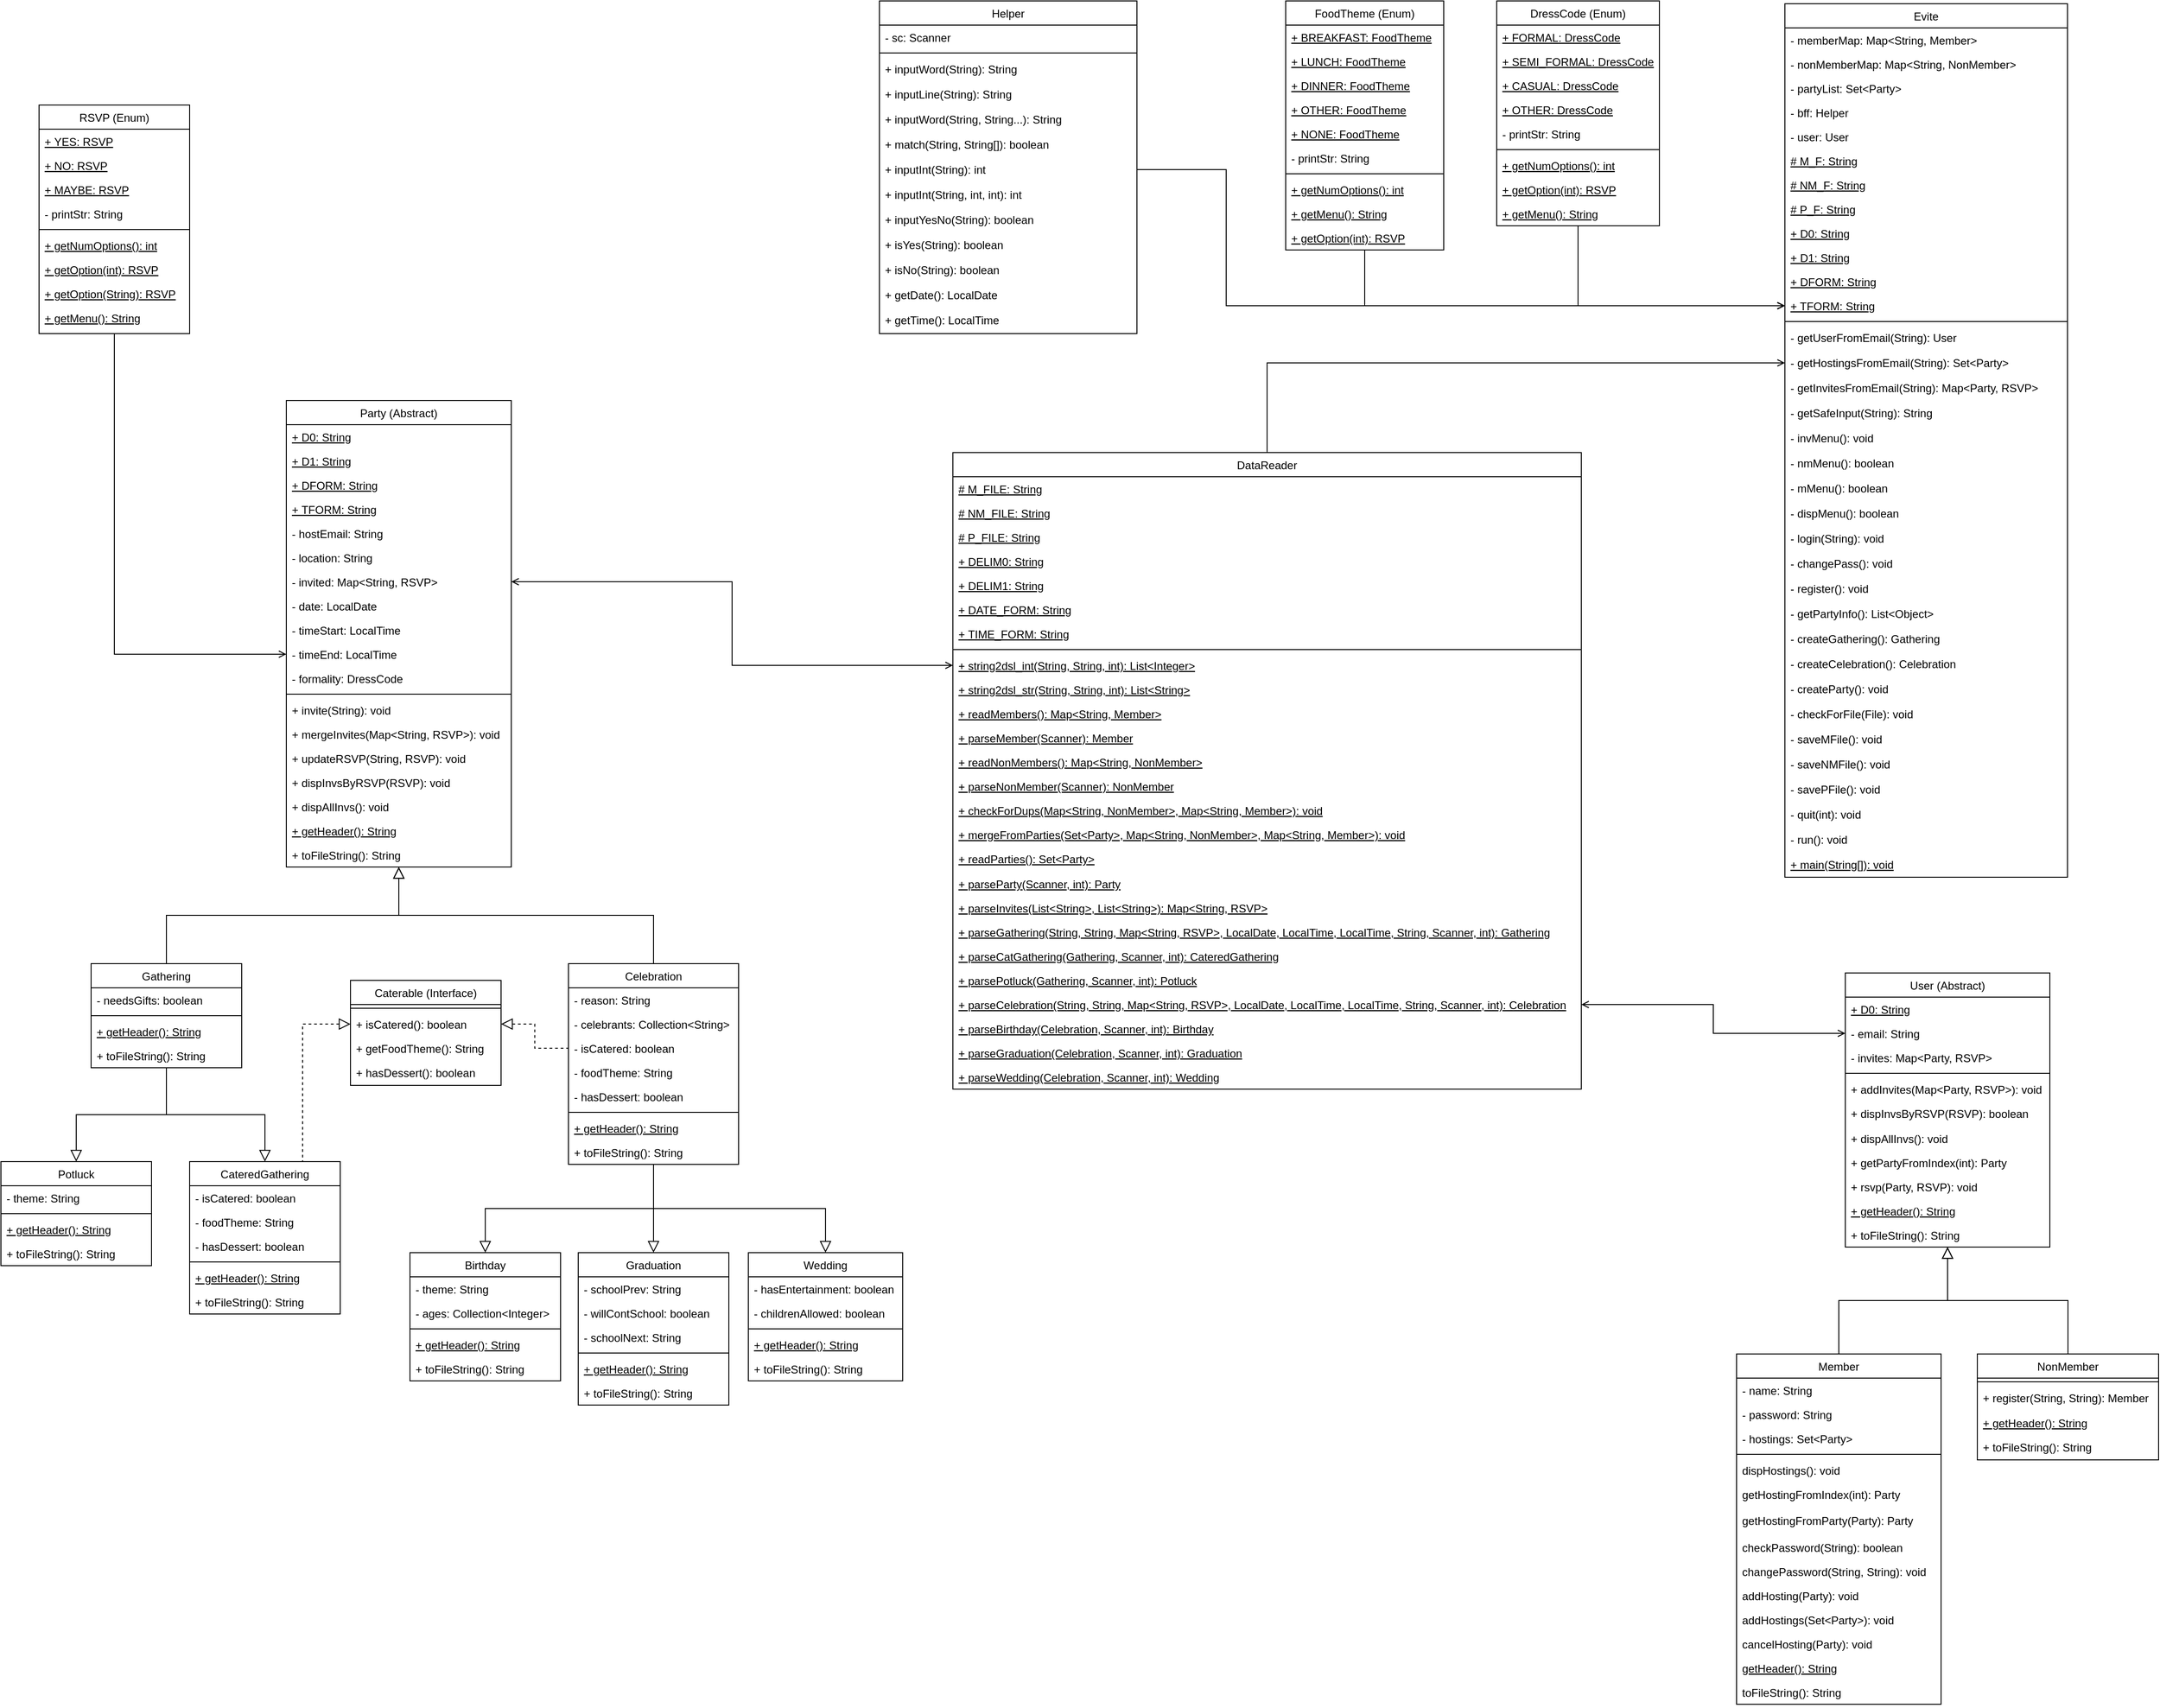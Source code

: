 <mxfile version="18.0.1" type="device"><diagram id="C5RBs43oDa-KdzZeNtuy" name="Page-1"><mxGraphModel dx="1018" dy="629" grid="0" gridSize="10" guides="1" tooltips="1" connect="1" arrows="1" fold="1" page="1" pageScale="1" pageWidth="2400" pageHeight="2000" math="0" shadow="0"><root><mxCell id="WIyWlLk6GJQsqaUBKTNV-0"/><mxCell id="WIyWlLk6GJQsqaUBKTNV-1" parent="WIyWlLk6GJQsqaUBKTNV-0"/><mxCell id="zkfFHV4jXpPFQw0GAbJ--0" value="User (Abstract)" style="swimlane;fontStyle=0;align=center;verticalAlign=top;childLayout=stackLayout;horizontal=1;startSize=26;horizontalStack=0;resizeParent=1;resizeLast=0;collapsible=1;marginBottom=0;rounded=0;shadow=0;strokeWidth=1;" parent="WIyWlLk6GJQsqaUBKTNV-1" vertex="1"><mxGeometry x="2018" y="1103" width="220" height="295" as="geometry"><mxRectangle x="230" y="140" width="160" height="26" as="alternateBounds"/></mxGeometry></mxCell><mxCell id="_4rjWMpo4GlafMeoZs3G-0" value="+ D0: String" style="text;align=left;verticalAlign=top;spacingLeft=4;spacingRight=4;overflow=hidden;rotatable=0;points=[[0,0.5],[1,0.5]];portConstraint=eastwest;rounded=0;shadow=0;html=0;fontStyle=4" parent="zkfFHV4jXpPFQw0GAbJ--0" vertex="1"><mxGeometry y="26" width="220" height="26" as="geometry"/></mxCell><mxCell id="zkfFHV4jXpPFQw0GAbJ--2" value="- email: String" style="text;align=left;verticalAlign=top;spacingLeft=4;spacingRight=4;overflow=hidden;rotatable=0;points=[[0,0.5],[1,0.5]];portConstraint=eastwest;rounded=0;shadow=0;html=0;" parent="zkfFHV4jXpPFQw0GAbJ--0" vertex="1"><mxGeometry y="52" width="220" height="26" as="geometry"/></mxCell><mxCell id="zkfFHV4jXpPFQw0GAbJ--3" value="- invites: Map&lt;Party, RSVP&gt;" style="text;align=left;verticalAlign=top;spacingLeft=4;spacingRight=4;overflow=hidden;rotatable=0;points=[[0,0.5],[1,0.5]];portConstraint=eastwest;rounded=0;shadow=0;html=0;" parent="zkfFHV4jXpPFQw0GAbJ--0" vertex="1"><mxGeometry y="78" width="220" height="26" as="geometry"/></mxCell><mxCell id="zkfFHV4jXpPFQw0GAbJ--4" value="" style="line;html=1;strokeWidth=1;align=left;verticalAlign=middle;spacingTop=-1;spacingLeft=3;spacingRight=3;rotatable=0;labelPosition=right;points=[];portConstraint=eastwest;" parent="zkfFHV4jXpPFQw0GAbJ--0" vertex="1"><mxGeometry y="104" width="220" height="8" as="geometry"/></mxCell><mxCell id="77wd9ffhjF8pV_BKFmDL-22" value="+ addInvites(Map&lt;Party, RSVP&gt;): void" style="text;align=left;verticalAlign=top;spacingLeft=4;spacingRight=4;overflow=hidden;rotatable=0;points=[[0,0.5],[1,0.5]];portConstraint=eastwest;" parent="zkfFHV4jXpPFQw0GAbJ--0" vertex="1"><mxGeometry y="112" width="220" height="26" as="geometry"/></mxCell><mxCell id="Henwu5Yoa3ZpRthYAj2t-6" value="+ dispInvsByRSVP(RSVP): boolean" style="text;align=left;verticalAlign=top;spacingLeft=4;spacingRight=4;overflow=hidden;rotatable=0;points=[[0,0.5],[1,0.5]];portConstraint=eastwest;" parent="zkfFHV4jXpPFQw0GAbJ--0" vertex="1"><mxGeometry y="138" width="220" height="27" as="geometry"/></mxCell><mxCell id="Henwu5Yoa3ZpRthYAj2t-8" value="+ dispAllInvs(): void" style="text;align=left;verticalAlign=top;spacingLeft=4;spacingRight=4;overflow=hidden;rotatable=0;points=[[0,0.5],[1,0.5]];portConstraint=eastwest;" parent="zkfFHV4jXpPFQw0GAbJ--0" vertex="1"><mxGeometry y="165" width="220" height="26" as="geometry"/></mxCell><mxCell id="Henwu5Yoa3ZpRthYAj2t-9" value="+ getPartyFromIndex(int): Party" style="text;align=left;verticalAlign=top;spacingLeft=4;spacingRight=4;overflow=hidden;rotatable=0;points=[[0,0.5],[1,0.5]];portConstraint=eastwest;" parent="zkfFHV4jXpPFQw0GAbJ--0" vertex="1"><mxGeometry y="191" width="220" height="26" as="geometry"/></mxCell><mxCell id="A21KMQgUy_H-BQlKOhas-30" value="+ rsvp(Party, RSVP): void" style="text;align=left;verticalAlign=top;spacingLeft=4;spacingRight=4;overflow=hidden;rotatable=0;points=[[0,0.5],[1,0.5]];portConstraint=eastwest;" parent="zkfFHV4jXpPFQw0GAbJ--0" vertex="1"><mxGeometry y="217" width="220" height="26" as="geometry"/></mxCell><mxCell id="_4rjWMpo4GlafMeoZs3G-28" value="+ getHeader(): String" style="text;align=left;verticalAlign=top;spacingLeft=4;spacingRight=4;overflow=hidden;rotatable=0;points=[[0,0.5],[1,0.5]];portConstraint=eastwest;fontStyle=4" parent="zkfFHV4jXpPFQw0GAbJ--0" vertex="1"><mxGeometry y="243" width="220" height="26" as="geometry"/></mxCell><mxCell id="_4rjWMpo4GlafMeoZs3G-25" value="+ toFileString(): String" style="text;align=left;verticalAlign=top;spacingLeft=4;spacingRight=4;overflow=hidden;rotatable=0;points=[[0,0.5],[1,0.5]];portConstraint=eastwest;fontStyle=0" parent="zkfFHV4jXpPFQw0GAbJ--0" vertex="1"><mxGeometry y="269" width="220" height="26" as="geometry"/></mxCell><mxCell id="zkfFHV4jXpPFQw0GAbJ--6" value="Member" style="swimlane;fontStyle=0;align=center;verticalAlign=top;childLayout=stackLayout;horizontal=1;startSize=26;horizontalStack=0;resizeParent=1;resizeLast=0;collapsible=1;marginBottom=0;rounded=0;shadow=0;strokeWidth=1;" parent="WIyWlLk6GJQsqaUBKTNV-1" vertex="1"><mxGeometry x="1901" y="1513" width="220" height="377" as="geometry"><mxRectangle x="130" y="380" width="160" height="26" as="alternateBounds"/></mxGeometry></mxCell><mxCell id="77wd9ffhjF8pV_BKFmDL-159" value="- name: String" style="text;align=left;verticalAlign=top;spacingLeft=4;spacingRight=4;overflow=hidden;rotatable=0;points=[[0,0.5],[1,0.5]];portConstraint=eastwest;" parent="zkfFHV4jXpPFQw0GAbJ--6" vertex="1"><mxGeometry y="26" width="220" height="26" as="geometry"/></mxCell><mxCell id="zkfFHV4jXpPFQw0GAbJ--7" value="- password: String" style="text;align=left;verticalAlign=top;spacingLeft=4;spacingRight=4;overflow=hidden;rotatable=0;points=[[0,0.5],[1,0.5]];portConstraint=eastwest;" parent="zkfFHV4jXpPFQw0GAbJ--6" vertex="1"><mxGeometry y="52" width="220" height="26" as="geometry"/></mxCell><mxCell id="zkfFHV4jXpPFQw0GAbJ--8" value="- hostings: Set&lt;Party&gt;" style="text;align=left;verticalAlign=top;spacingLeft=4;spacingRight=4;overflow=hidden;rotatable=0;points=[[0,0.5],[1,0.5]];portConstraint=eastwest;rounded=0;shadow=0;html=0;" parent="zkfFHV4jXpPFQw0GAbJ--6" vertex="1"><mxGeometry y="78" width="220" height="26" as="geometry"/></mxCell><mxCell id="zkfFHV4jXpPFQw0GAbJ--9" value="" style="line;html=1;strokeWidth=1;align=left;verticalAlign=middle;spacingTop=-1;spacingLeft=3;spacingRight=3;rotatable=0;labelPosition=right;points=[];portConstraint=eastwest;" parent="zkfFHV4jXpPFQw0GAbJ--6" vertex="1"><mxGeometry y="104" width="220" height="8" as="geometry"/></mxCell><mxCell id="Henwu5Yoa3ZpRthYAj2t-38" value="dispHostings(): void" style="text;align=left;verticalAlign=top;spacingLeft=4;spacingRight=4;overflow=hidden;rotatable=0;points=[[0,0.5],[1,0.5]];portConstraint=eastwest;" parent="zkfFHV4jXpPFQw0GAbJ--6" vertex="1"><mxGeometry y="112" width="220" height="26" as="geometry"/></mxCell><mxCell id="L76d2fcP-mvtoA9rhbLz-0" value="getHostingFromIndex(int): Party" style="text;align=left;verticalAlign=top;spacingLeft=4;spacingRight=4;overflow=hidden;rotatable=0;points=[[0,0.5],[1,0.5]];portConstraint=eastwest;" parent="zkfFHV4jXpPFQw0GAbJ--6" vertex="1"><mxGeometry y="138" width="220" height="28" as="geometry"/></mxCell><mxCell id="L76d2fcP-mvtoA9rhbLz-1" value="getHostingFromParty(Party): Party" style="text;align=left;verticalAlign=top;spacingLeft=4;spacingRight=4;overflow=hidden;rotatable=0;points=[[0,0.5],[1,0.5]];portConstraint=eastwest;" parent="zkfFHV4jXpPFQw0GAbJ--6" vertex="1"><mxGeometry y="166" width="220" height="29" as="geometry"/></mxCell><mxCell id="zkfFHV4jXpPFQw0GAbJ--11" value="checkPassword(String): boolean" style="text;align=left;verticalAlign=top;spacingLeft=4;spacingRight=4;overflow=hidden;rotatable=0;points=[[0,0.5],[1,0.5]];portConstraint=eastwest;" parent="zkfFHV4jXpPFQw0GAbJ--6" vertex="1"><mxGeometry y="195" width="220" height="26" as="geometry"/></mxCell><mxCell id="_4rjWMpo4GlafMeoZs3G-30" value="changePassword(String, String): void" style="text;align=left;verticalAlign=top;spacingLeft=4;spacingRight=4;overflow=hidden;rotatable=0;points=[[0,0.5],[1,0.5]];portConstraint=eastwest;" parent="zkfFHV4jXpPFQw0GAbJ--6" vertex="1"><mxGeometry y="221" width="220" height="26" as="geometry"/></mxCell><mxCell id="77wd9ffhjF8pV_BKFmDL-19" value="addHosting(Party): void" style="text;align=left;verticalAlign=top;spacingLeft=4;spacingRight=4;overflow=hidden;rotatable=0;points=[[0,0.5],[1,0.5]];portConstraint=eastwest;" parent="zkfFHV4jXpPFQw0GAbJ--6" vertex="1"><mxGeometry y="247" width="220" height="26" as="geometry"/></mxCell><mxCell id="A21KMQgUy_H-BQlKOhas-32" value="addHostings(Set&lt;Party&gt;): void" style="text;align=left;verticalAlign=top;spacingLeft=4;spacingRight=4;overflow=hidden;rotatable=0;points=[[0,0.5],[1,0.5]];portConstraint=eastwest;" parent="zkfFHV4jXpPFQw0GAbJ--6" vertex="1"><mxGeometry y="273" width="220" height="26" as="geometry"/></mxCell><mxCell id="TWw0JXDLCC5zYm7LI0A0-6" value="cancelHosting(Party): void" style="text;align=left;verticalAlign=top;spacingLeft=4;spacingRight=4;overflow=hidden;rotatable=0;points=[[0,0.5],[1,0.5]];portConstraint=eastwest;" parent="zkfFHV4jXpPFQw0GAbJ--6" vertex="1"><mxGeometry y="299" width="220" height="26" as="geometry"/></mxCell><mxCell id="_4rjWMpo4GlafMeoZs3G-27" value="getHeader(): String" style="text;align=left;verticalAlign=top;spacingLeft=4;spacingRight=4;overflow=hidden;rotatable=0;points=[[0,0.5],[1,0.5]];portConstraint=eastwest;fontStyle=4" parent="zkfFHV4jXpPFQw0GAbJ--6" vertex="1"><mxGeometry y="325" width="220" height="26" as="geometry"/></mxCell><mxCell id="Henwu5Yoa3ZpRthYAj2t-39" value="toFileString(): String" style="text;align=left;verticalAlign=top;spacingLeft=4;spacingRight=4;overflow=hidden;rotatable=0;points=[[0,0.5],[1,0.5]];portConstraint=eastwest;" parent="zkfFHV4jXpPFQw0GAbJ--6" vertex="1"><mxGeometry y="351" width="220" height="26" as="geometry"/></mxCell><mxCell id="zkfFHV4jXpPFQw0GAbJ--12" value="" style="endArrow=block;endSize=10;endFill=0;shadow=0;strokeWidth=1;rounded=0;edgeStyle=orthogonalEdgeStyle;elbow=vertical;entryX=0.5;entryY=1;entryDx=0;entryDy=0;exitX=0.5;exitY=0;exitDx=0;exitDy=0;" parent="WIyWlLk6GJQsqaUBKTNV-1" source="zkfFHV4jXpPFQw0GAbJ--6" target="zkfFHV4jXpPFQw0GAbJ--0" edge="1"><mxGeometry width="160" relative="1" as="geometry"><mxPoint x="690" y="603" as="sourcePoint"/><mxPoint x="680" y="650" as="targetPoint"/></mxGeometry></mxCell><mxCell id="zkfFHV4jXpPFQw0GAbJ--16" value="" style="endArrow=block;endSize=10;endFill=0;shadow=0;strokeWidth=1;rounded=0;exitX=0.5;exitY=0;exitDx=0;exitDy=0;entryX=0.5;entryY=1;entryDx=0;entryDy=0;edgeStyle=orthogonalEdgeStyle;" parent="WIyWlLk6GJQsqaUBKTNV-1" source="77wd9ffhjF8pV_BKFmDL-6" target="zkfFHV4jXpPFQw0GAbJ--0" edge="1"><mxGeometry width="160" relative="1" as="geometry"><mxPoint x="900" y="760" as="sourcePoint"/><mxPoint x="690" y="650" as="targetPoint"/></mxGeometry></mxCell><mxCell id="zkfFHV4jXpPFQw0GAbJ--17" value="Party (Abstract)" style="swimlane;fontStyle=0;align=center;verticalAlign=top;childLayout=stackLayout;horizontal=1;startSize=26;horizontalStack=0;resizeParent=1;resizeLast=0;collapsible=1;marginBottom=0;rounded=0;shadow=0;strokeWidth=1;" parent="WIyWlLk6GJQsqaUBKTNV-1" vertex="1"><mxGeometry x="341" y="487" width="242" height="502" as="geometry"><mxRectangle x="550" y="140" width="160" height="26" as="alternateBounds"/></mxGeometry></mxCell><mxCell id="A21KMQgUy_H-BQlKOhas-7" value="+ D0: String" style="text;align=left;verticalAlign=top;spacingLeft=4;spacingRight=4;overflow=hidden;rotatable=0;points=[[0,0.5],[1,0.5]];portConstraint=eastwest;rounded=0;shadow=0;html=0;fontStyle=4" parent="zkfFHV4jXpPFQw0GAbJ--17" vertex="1"><mxGeometry y="26" width="242" height="26" as="geometry"/></mxCell><mxCell id="A21KMQgUy_H-BQlKOhas-8" value="+ D1: String" style="text;align=left;verticalAlign=top;spacingLeft=4;spacingRight=4;overflow=hidden;rotatable=0;points=[[0,0.5],[1,0.5]];portConstraint=eastwest;rounded=0;shadow=0;html=0;fontStyle=4" parent="zkfFHV4jXpPFQw0GAbJ--17" vertex="1"><mxGeometry y="52" width="242" height="26" as="geometry"/></mxCell><mxCell id="A21KMQgUy_H-BQlKOhas-9" value="+ DFORM: String" style="text;align=left;verticalAlign=top;spacingLeft=4;spacingRight=4;overflow=hidden;rotatable=0;points=[[0,0.5],[1,0.5]];portConstraint=eastwest;rounded=0;shadow=0;html=0;fontStyle=4" parent="zkfFHV4jXpPFQw0GAbJ--17" vertex="1"><mxGeometry y="78" width="242" height="26" as="geometry"/></mxCell><mxCell id="A21KMQgUy_H-BQlKOhas-10" value="+ TFORM: String" style="text;align=left;verticalAlign=top;spacingLeft=4;spacingRight=4;overflow=hidden;rotatable=0;points=[[0,0.5],[1,0.5]];portConstraint=eastwest;rounded=0;shadow=0;html=0;fontStyle=4" parent="zkfFHV4jXpPFQw0GAbJ--17" vertex="1"><mxGeometry y="104" width="242" height="26" as="geometry"/></mxCell><mxCell id="zkfFHV4jXpPFQw0GAbJ--18" value="- hostEmail: String" style="text;align=left;verticalAlign=top;spacingLeft=4;spacingRight=4;overflow=hidden;rotatable=0;points=[[0,0.5],[1,0.5]];portConstraint=eastwest;" parent="zkfFHV4jXpPFQw0GAbJ--17" vertex="1"><mxGeometry y="130" width="242" height="26" as="geometry"/></mxCell><mxCell id="Henwu5Yoa3ZpRthYAj2t-0" value="- location: String" style="text;align=left;verticalAlign=top;spacingLeft=4;spacingRight=4;overflow=hidden;rotatable=0;points=[[0,0.5],[1,0.5]];portConstraint=eastwest;" parent="zkfFHV4jXpPFQw0GAbJ--17" vertex="1"><mxGeometry y="156" width="242" height="26" as="geometry"/></mxCell><mxCell id="zkfFHV4jXpPFQw0GAbJ--19" value="- invited: Map&lt;String, RSVP&gt;" style="text;align=left;verticalAlign=top;spacingLeft=4;spacingRight=4;overflow=hidden;rotatable=0;points=[[0,0.5],[1,0.5]];portConstraint=eastwest;rounded=0;shadow=0;html=0;" parent="zkfFHV4jXpPFQw0GAbJ--17" vertex="1"><mxGeometry y="182" width="242" height="26" as="geometry"/></mxCell><mxCell id="77wd9ffhjF8pV_BKFmDL-160" value="- date: LocalDate" style="text;align=left;verticalAlign=top;spacingLeft=4;spacingRight=4;overflow=hidden;rotatable=0;points=[[0,0.5],[1,0.5]];portConstraint=eastwest;rounded=0;shadow=0;html=0;" parent="zkfFHV4jXpPFQw0GAbJ--17" vertex="1"><mxGeometry y="208" width="242" height="26" as="geometry"/></mxCell><mxCell id="zkfFHV4jXpPFQw0GAbJ--20" value="- timeStart: LocalTime" style="text;align=left;verticalAlign=top;spacingLeft=4;spacingRight=4;overflow=hidden;rotatable=0;points=[[0,0.5],[1,0.5]];portConstraint=eastwest;rounded=0;shadow=0;html=0;" parent="zkfFHV4jXpPFQw0GAbJ--17" vertex="1"><mxGeometry y="234" width="242" height="26" as="geometry"/></mxCell><mxCell id="zkfFHV4jXpPFQw0GAbJ--21" value="- timeEnd: LocalTime" style="text;align=left;verticalAlign=top;spacingLeft=4;spacingRight=4;overflow=hidden;rotatable=0;points=[[0,0.5],[1,0.5]];portConstraint=eastwest;rounded=0;shadow=0;html=0;" parent="zkfFHV4jXpPFQw0GAbJ--17" vertex="1"><mxGeometry y="260" width="242" height="26" as="geometry"/></mxCell><mxCell id="zkfFHV4jXpPFQw0GAbJ--22" value="- formality: DressCode" style="text;align=left;verticalAlign=top;spacingLeft=4;spacingRight=4;overflow=hidden;rotatable=0;points=[[0,0.5],[1,0.5]];portConstraint=eastwest;rounded=0;shadow=0;html=0;" parent="zkfFHV4jXpPFQw0GAbJ--17" vertex="1"><mxGeometry y="286" width="242" height="26" as="geometry"/></mxCell><mxCell id="zkfFHV4jXpPFQw0GAbJ--23" value="" style="line;html=1;strokeWidth=1;align=left;verticalAlign=middle;spacingTop=-1;spacingLeft=3;spacingRight=3;rotatable=0;labelPosition=right;points=[];portConstraint=eastwest;" parent="zkfFHV4jXpPFQw0GAbJ--17" vertex="1"><mxGeometry y="312" width="242" height="8" as="geometry"/></mxCell><mxCell id="zkfFHV4jXpPFQw0GAbJ--24" value="+ invite(String): void" style="text;align=left;verticalAlign=top;spacingLeft=4;spacingRight=4;overflow=hidden;rotatable=0;points=[[0,0.5],[1,0.5]];portConstraint=eastwest;" parent="zkfFHV4jXpPFQw0GAbJ--17" vertex="1"><mxGeometry y="320" width="242" height="26" as="geometry"/></mxCell><mxCell id="L76d2fcP-mvtoA9rhbLz-10" value="+ mergeInvites(Map&lt;String, RSVP&gt;): void" style="text;align=left;verticalAlign=top;spacingLeft=4;spacingRight=4;overflow=hidden;rotatable=0;points=[[0,0.5],[1,0.5]];portConstraint=eastwest;" parent="zkfFHV4jXpPFQw0GAbJ--17" vertex="1"><mxGeometry y="346" width="242" height="26" as="geometry"/></mxCell><mxCell id="L76d2fcP-mvtoA9rhbLz-6" value="+ updateRSVP(String, RSVP): void" style="text;align=left;verticalAlign=top;spacingLeft=4;spacingRight=4;overflow=hidden;rotatable=0;points=[[0,0.5],[1,0.5]];portConstraint=eastwest;" parent="zkfFHV4jXpPFQw0GAbJ--17" vertex="1"><mxGeometry y="372" width="242" height="26" as="geometry"/></mxCell><mxCell id="L76d2fcP-mvtoA9rhbLz-7" value="+ dispInvsByRSVP(RSVP): void" style="text;align=left;verticalAlign=top;spacingLeft=4;spacingRight=4;overflow=hidden;rotatable=0;points=[[0,0.5],[1,0.5]];portConstraint=eastwest;" parent="zkfFHV4jXpPFQw0GAbJ--17" vertex="1"><mxGeometry y="398" width="242" height="26" as="geometry"/></mxCell><mxCell id="_4rjWMpo4GlafMeoZs3G-17" value="+ dispAllInvs(): void" style="text;align=left;verticalAlign=top;spacingLeft=4;spacingRight=4;overflow=hidden;rotatable=0;points=[[0,0.5],[1,0.5]];portConstraint=eastwest;" parent="zkfFHV4jXpPFQw0GAbJ--17" vertex="1"><mxGeometry y="424" width="242" height="26" as="geometry"/></mxCell><mxCell id="Henwu5Yoa3ZpRthYAj2t-5" value="+ getHeader(): String" style="text;align=left;verticalAlign=top;spacingLeft=4;spacingRight=4;overflow=hidden;rotatable=0;points=[[0,0.5],[1,0.5]];portConstraint=eastwest;fontStyle=4" parent="zkfFHV4jXpPFQw0GAbJ--17" vertex="1"><mxGeometry y="450" width="242" height="26" as="geometry"/></mxCell><mxCell id="TWw0JXDLCC5zYm7LI0A0-1" value="+ toFileString(): String" style="text;align=left;verticalAlign=top;spacingLeft=4;spacingRight=4;overflow=hidden;rotatable=0;points=[[0,0.5],[1,0.5]];portConstraint=eastwest;" parent="zkfFHV4jXpPFQw0GAbJ--17" vertex="1"><mxGeometry y="476" width="242" height="26" as="geometry"/></mxCell><mxCell id="77wd9ffhjF8pV_BKFmDL-6" value="NonMember" style="swimlane;fontStyle=0;align=center;verticalAlign=top;childLayout=stackLayout;horizontal=1;startSize=26;horizontalStack=0;resizeParent=1;resizeLast=0;collapsible=1;marginBottom=0;rounded=0;shadow=0;strokeWidth=1;" parent="WIyWlLk6GJQsqaUBKTNV-1" vertex="1"><mxGeometry x="2160" y="1513" width="195" height="114" as="geometry"><mxRectangle x="130" y="380" width="160" height="26" as="alternateBounds"/></mxGeometry></mxCell><mxCell id="77wd9ffhjF8pV_BKFmDL-9" value="" style="line;html=1;strokeWidth=1;align=left;verticalAlign=middle;spacingTop=-1;spacingLeft=3;spacingRight=3;rotatable=0;labelPosition=right;points=[];portConstraint=eastwest;" parent="77wd9ffhjF8pV_BKFmDL-6" vertex="1"><mxGeometry y="26" width="195" height="8" as="geometry"/></mxCell><mxCell id="77wd9ffhjF8pV_BKFmDL-10" value="+ register(String, String): Member" style="text;align=left;verticalAlign=top;spacingLeft=4;spacingRight=4;overflow=hidden;rotatable=0;points=[[0,0.5],[1,0.5]];portConstraint=eastwest;fontStyle=0" parent="77wd9ffhjF8pV_BKFmDL-6" vertex="1"><mxGeometry y="34" width="195" height="27" as="geometry"/></mxCell><mxCell id="_4rjWMpo4GlafMeoZs3G-26" value="+ getHeader(): String" style="text;align=left;verticalAlign=top;spacingLeft=4;spacingRight=4;overflow=hidden;rotatable=0;points=[[0,0.5],[1,0.5]];portConstraint=eastwest;fontStyle=4" parent="77wd9ffhjF8pV_BKFmDL-6" vertex="1"><mxGeometry y="61" width="195" height="26" as="geometry"/></mxCell><mxCell id="77wd9ffhjF8pV_BKFmDL-20" value="+ toFileString(): String" style="text;align=left;verticalAlign=top;spacingLeft=4;spacingRight=4;overflow=hidden;rotatable=0;points=[[0,0.5],[1,0.5]];portConstraint=eastwest;fontStyle=0" parent="77wd9ffhjF8pV_BKFmDL-6" vertex="1"><mxGeometry y="87" width="195" height="26" as="geometry"/></mxCell><mxCell id="77wd9ffhjF8pV_BKFmDL-52" value="" style="edgeStyle=elbowEdgeStyle;rounded=0;orthogonalLoop=1;jettySize=auto;html=1;entryX=0.5;entryY=0;entryDx=0;entryDy=0;exitX=0.5;exitY=1;exitDx=0;exitDy=0;endArrow=block;endFill=0;endSize=10;elbow=vertical;" parent="WIyWlLk6GJQsqaUBKTNV-1" source="77wd9ffhjF8pV_BKFmDL-23" target="77wd9ffhjF8pV_BKFmDL-46" edge="1"><mxGeometry relative="1" as="geometry"/></mxCell><mxCell id="L76d2fcP-mvtoA9rhbLz-16" value="" style="edgeStyle=elbowEdgeStyle;rounded=0;orthogonalLoop=1;jettySize=auto;html=1;endArrow=block;endFill=0;endSize=10;exitX=0.5;exitY=1;exitDx=0;exitDy=0;entryX=0.5;entryY=0;entryDx=0;entryDy=0;elbow=vertical;" parent="WIyWlLk6GJQsqaUBKTNV-1" source="77wd9ffhjF8pV_BKFmDL-23" target="L76d2fcP-mvtoA9rhbLz-11" edge="1"><mxGeometry relative="1" as="geometry"><mxPoint x="229" y="953" as="sourcePoint"/></mxGeometry></mxCell><mxCell id="77wd9ffhjF8pV_BKFmDL-23" value="Gathering" style="swimlane;fontStyle=0;align=center;verticalAlign=top;childLayout=stackLayout;horizontal=1;startSize=26;horizontalStack=0;resizeParent=1;resizeLast=0;collapsible=1;marginBottom=0;rounded=0;shadow=0;strokeWidth=1;" parent="WIyWlLk6GJQsqaUBKTNV-1" vertex="1"><mxGeometry x="131" y="1093" width="162" height="112" as="geometry"><mxRectangle x="130" y="380" width="160" height="26" as="alternateBounds"/></mxGeometry></mxCell><mxCell id="77wd9ffhjF8pV_BKFmDL-25" value="- needsGifts: boolean" style="text;align=left;verticalAlign=top;spacingLeft=4;spacingRight=4;overflow=hidden;rotatable=0;points=[[0,0.5],[1,0.5]];portConstraint=eastwest;rounded=0;shadow=0;html=0;" parent="77wd9ffhjF8pV_BKFmDL-23" vertex="1"><mxGeometry y="26" width="162" height="26" as="geometry"/></mxCell><mxCell id="77wd9ffhjF8pV_BKFmDL-26" value="" style="line;html=1;strokeWidth=1;align=left;verticalAlign=middle;spacingTop=-1;spacingLeft=3;spacingRight=3;rotatable=0;labelPosition=right;points=[];portConstraint=eastwest;" parent="77wd9ffhjF8pV_BKFmDL-23" vertex="1"><mxGeometry y="52" width="162" height="8" as="geometry"/></mxCell><mxCell id="_4rjWMpo4GlafMeoZs3G-18" value="+ getHeader(): String" style="text;align=left;verticalAlign=top;spacingLeft=4;spacingRight=4;overflow=hidden;rotatable=0;points=[[0,0.5],[1,0.5]];portConstraint=eastwest;fontStyle=4" parent="77wd9ffhjF8pV_BKFmDL-23" vertex="1"><mxGeometry y="60" width="162" height="26" as="geometry"/></mxCell><mxCell id="77wd9ffhjF8pV_BKFmDL-44" value="+ toFileString(): String" style="text;align=left;verticalAlign=top;spacingLeft=4;spacingRight=4;overflow=hidden;rotatable=0;points=[[0,0.5],[1,0.5]];portConstraint=eastwest;" parent="77wd9ffhjF8pV_BKFmDL-23" vertex="1"><mxGeometry y="86" width="162" height="26" as="geometry"/></mxCell><mxCell id="77wd9ffhjF8pV_BKFmDL-31" value="" style="endArrow=block;endSize=10;endFill=0;shadow=0;strokeWidth=1;rounded=0;edgeStyle=orthogonalEdgeStyle;elbow=vertical;exitX=0.5;exitY=0;exitDx=0;exitDy=0;entryX=0.5;entryY=1;entryDx=0;entryDy=0;" parent="WIyWlLk6GJQsqaUBKTNV-1" source="77wd9ffhjF8pV_BKFmDL-23" target="zkfFHV4jXpPFQw0GAbJ--17" edge="1"><mxGeometry width="160" relative="1" as="geometry"><mxPoint x="590" y="520" as="sourcePoint"/><mxPoint x="519" y="492" as="targetPoint"/></mxGeometry></mxCell><mxCell id="77wd9ffhjF8pV_BKFmDL-32" value="" style="endArrow=block;endSize=10;endFill=0;shadow=0;strokeWidth=1;rounded=0;edgeStyle=elbowEdgeStyle;elbow=vertical;exitX=0.5;exitY=0;exitDx=0;exitDy=0;entryX=0.5;entryY=1;entryDx=0;entryDy=0;" parent="WIyWlLk6GJQsqaUBKTNV-1" source="77wd9ffhjF8pV_BKFmDL-34" target="zkfFHV4jXpPFQw0GAbJ--17" edge="1"><mxGeometry width="160" relative="1" as="geometry"><mxPoint x="800" y="510" as="sourcePoint"/><mxPoint x="565" y="480" as="targetPoint"/></mxGeometry></mxCell><mxCell id="77wd9ffhjF8pV_BKFmDL-59" value="" style="edgeStyle=orthogonalEdgeStyle;rounded=0;orthogonalLoop=1;jettySize=auto;html=1;entryX=0.5;entryY=0;entryDx=0;entryDy=0;exitX=0.5;exitY=1;exitDx=0;exitDy=0;endArrow=block;endFill=0;endSize=10;" parent="WIyWlLk6GJQsqaUBKTNV-1" source="77wd9ffhjF8pV_BKFmDL-34" target="77wd9ffhjF8pV_BKFmDL-53" edge="1"><mxGeometry relative="1" as="geometry"><mxPoint x="790" y="870" as="sourcePoint"/></mxGeometry></mxCell><mxCell id="77wd9ffhjF8pV_BKFmDL-34" value="Celebration" style="swimlane;fontStyle=0;align=center;verticalAlign=top;childLayout=stackLayout;horizontal=1;startSize=26;horizontalStack=0;resizeParent=1;resizeLast=0;collapsible=1;marginBottom=0;rounded=0;shadow=0;strokeWidth=1;" parent="WIyWlLk6GJQsqaUBKTNV-1" vertex="1"><mxGeometry x="644.5" y="1093" width="183" height="216" as="geometry"><mxRectangle x="130" y="380" width="160" height="26" as="alternateBounds"/></mxGeometry></mxCell><mxCell id="77wd9ffhjF8pV_BKFmDL-35" value="- reason: String" style="text;align=left;verticalAlign=top;spacingLeft=4;spacingRight=4;overflow=hidden;rotatable=0;points=[[0,0.5],[1,0.5]];portConstraint=eastwest;" parent="77wd9ffhjF8pV_BKFmDL-34" vertex="1"><mxGeometry y="26" width="183" height="26" as="geometry"/></mxCell><mxCell id="77wd9ffhjF8pV_BKFmDL-36" value="- celebrants: Collection&lt;String&gt;" style="text;align=left;verticalAlign=top;spacingLeft=4;spacingRight=4;overflow=hidden;rotatable=0;points=[[0,0.5],[1,0.5]];portConstraint=eastwest;rounded=0;shadow=0;html=0;" parent="77wd9ffhjF8pV_BKFmDL-34" vertex="1"><mxGeometry y="52" width="183" height="26" as="geometry"/></mxCell><mxCell id="TWw0JXDLCC5zYm7LI0A0-7" value="- isCatered: boolean" style="text;align=left;verticalAlign=top;spacingLeft=4;spacingRight=4;overflow=hidden;rotatable=0;points=[[0,0.5],[1,0.5]];portConstraint=eastwest;rounded=0;shadow=0;html=0;" parent="77wd9ffhjF8pV_BKFmDL-34" vertex="1"><mxGeometry y="78" width="183" height="26" as="geometry"/></mxCell><mxCell id="TWw0JXDLCC5zYm7LI0A0-8" value="- foodTheme: String" style="text;align=left;verticalAlign=top;spacingLeft=4;spacingRight=4;overflow=hidden;rotatable=0;points=[[0,0.5],[1,0.5]];portConstraint=eastwest;rounded=0;shadow=0;html=0;" parent="77wd9ffhjF8pV_BKFmDL-34" vertex="1"><mxGeometry y="104" width="183" height="26" as="geometry"/></mxCell><mxCell id="TWw0JXDLCC5zYm7LI0A0-9" value="- hasDessert: boolean" style="text;align=left;verticalAlign=top;spacingLeft=4;spacingRight=4;overflow=hidden;rotatable=0;points=[[0,0.5],[1,0.5]];portConstraint=eastwest;rounded=0;shadow=0;html=0;" parent="77wd9ffhjF8pV_BKFmDL-34" vertex="1"><mxGeometry y="130" width="183" height="26" as="geometry"/></mxCell><mxCell id="77wd9ffhjF8pV_BKFmDL-37" value="" style="line;html=1;strokeWidth=1;align=left;verticalAlign=middle;spacingTop=-1;spacingLeft=3;spacingRight=3;rotatable=0;labelPosition=right;points=[];portConstraint=eastwest;" parent="77wd9ffhjF8pV_BKFmDL-34" vertex="1"><mxGeometry y="156" width="183" height="8" as="geometry"/></mxCell><mxCell id="_4rjWMpo4GlafMeoZs3G-21" value="+ getHeader(): String" style="text;align=left;verticalAlign=top;spacingLeft=4;spacingRight=4;overflow=hidden;rotatable=0;points=[[0,0.5],[1,0.5]];portConstraint=eastwest;fontStyle=4" parent="77wd9ffhjF8pV_BKFmDL-34" vertex="1"><mxGeometry y="164" width="183" height="26" as="geometry"/></mxCell><mxCell id="77wd9ffhjF8pV_BKFmDL-38" value="+ toFileString(): String" style="text;align=left;verticalAlign=top;spacingLeft=4;spacingRight=4;overflow=hidden;rotatable=0;points=[[0,0.5],[1,0.5]];portConstraint=eastwest;fontStyle=0" parent="77wd9ffhjF8pV_BKFmDL-34" vertex="1"><mxGeometry y="190" width="183" height="26" as="geometry"/></mxCell><mxCell id="77wd9ffhjF8pV_BKFmDL-46" value="Potluck" style="swimlane;fontStyle=0;align=center;verticalAlign=top;childLayout=stackLayout;horizontal=1;startSize=26;horizontalStack=0;resizeParent=1;resizeLast=0;collapsible=1;marginBottom=0;rounded=0;shadow=0;strokeWidth=1;" parent="WIyWlLk6GJQsqaUBKTNV-1" vertex="1"><mxGeometry x="34" y="1306" width="162" height="112" as="geometry"><mxRectangle x="130" y="380" width="160" height="26" as="alternateBounds"/></mxGeometry></mxCell><mxCell id="77wd9ffhjF8pV_BKFmDL-47" value="- theme: String" style="text;align=left;verticalAlign=top;spacingLeft=4;spacingRight=4;overflow=hidden;rotatable=0;points=[[0,0.5],[1,0.5]];portConstraint=eastwest;" parent="77wd9ffhjF8pV_BKFmDL-46" vertex="1"><mxGeometry y="26" width="162" height="26" as="geometry"/></mxCell><mxCell id="77wd9ffhjF8pV_BKFmDL-49" value="" style="line;html=1;strokeWidth=1;align=left;verticalAlign=middle;spacingTop=-1;spacingLeft=3;spacingRight=3;rotatable=0;labelPosition=right;points=[];portConstraint=eastwest;" parent="77wd9ffhjF8pV_BKFmDL-46" vertex="1"><mxGeometry y="52" width="162" height="8" as="geometry"/></mxCell><mxCell id="_4rjWMpo4GlafMeoZs3G-19" value="+ getHeader(): String" style="text;align=left;verticalAlign=top;spacingLeft=4;spacingRight=4;overflow=hidden;rotatable=0;points=[[0,0.5],[1,0.5]];portConstraint=eastwest;fontStyle=4" parent="77wd9ffhjF8pV_BKFmDL-46" vertex="1"><mxGeometry y="60" width="162" height="26" as="geometry"/></mxCell><mxCell id="TWw0JXDLCC5zYm7LI0A0-27" value="+ toFileString(): String" style="text;align=left;verticalAlign=top;spacingLeft=4;spacingRight=4;overflow=hidden;rotatable=0;points=[[0,0.5],[1,0.5]];portConstraint=eastwest;" parent="77wd9ffhjF8pV_BKFmDL-46" vertex="1"><mxGeometry y="86" width="162" height="26" as="geometry"/></mxCell><mxCell id="77wd9ffhjF8pV_BKFmDL-53" value="Birthday" style="swimlane;fontStyle=0;align=center;verticalAlign=top;childLayout=stackLayout;horizontal=1;startSize=26;horizontalStack=0;resizeParent=1;resizeLast=0;collapsible=1;marginBottom=0;rounded=0;shadow=0;strokeWidth=1;" parent="WIyWlLk6GJQsqaUBKTNV-1" vertex="1"><mxGeometry x="474" y="1404" width="162" height="138" as="geometry"><mxRectangle x="130" y="380" width="160" height="26" as="alternateBounds"/></mxGeometry></mxCell><mxCell id="77wd9ffhjF8pV_BKFmDL-54" value="- theme: String" style="text;align=left;verticalAlign=top;spacingLeft=4;spacingRight=4;overflow=hidden;rotatable=0;points=[[0,0.5],[1,0.5]];portConstraint=eastwest;" parent="77wd9ffhjF8pV_BKFmDL-53" vertex="1"><mxGeometry y="26" width="162" height="26" as="geometry"/></mxCell><mxCell id="77wd9ffhjF8pV_BKFmDL-55" value="- ages: Collection&lt;Integer&gt;" style="text;align=left;verticalAlign=top;spacingLeft=4;spacingRight=4;overflow=hidden;rotatable=0;points=[[0,0.5],[1,0.5]];portConstraint=eastwest;rounded=0;shadow=0;html=0;" parent="77wd9ffhjF8pV_BKFmDL-53" vertex="1"><mxGeometry y="52" width="162" height="26" as="geometry"/></mxCell><mxCell id="77wd9ffhjF8pV_BKFmDL-56" value="" style="line;html=1;strokeWidth=1;align=left;verticalAlign=middle;spacingTop=-1;spacingLeft=3;spacingRight=3;rotatable=0;labelPosition=right;points=[];portConstraint=eastwest;" parent="77wd9ffhjF8pV_BKFmDL-53" vertex="1"><mxGeometry y="78" width="162" height="8" as="geometry"/></mxCell><mxCell id="_4rjWMpo4GlafMeoZs3G-22" value="+ getHeader(): String" style="text;align=left;verticalAlign=top;spacingLeft=4;spacingRight=4;overflow=hidden;rotatable=0;points=[[0,0.5],[1,0.5]];portConstraint=eastwest;fontStyle=4" parent="77wd9ffhjF8pV_BKFmDL-53" vertex="1"><mxGeometry y="86" width="162" height="26" as="geometry"/></mxCell><mxCell id="TWw0JXDLCC5zYm7LI0A0-28" value="+ toFileString(): String" style="text;align=left;verticalAlign=top;spacingLeft=4;spacingRight=4;overflow=hidden;rotatable=0;points=[[0,0.5],[1,0.5]];portConstraint=eastwest;" parent="77wd9ffhjF8pV_BKFmDL-53" vertex="1"><mxGeometry y="112" width="162" height="26" as="geometry"/></mxCell><mxCell id="77wd9ffhjF8pV_BKFmDL-60" value="" style="edgeStyle=orthogonalEdgeStyle;rounded=0;orthogonalLoop=1;jettySize=auto;html=1;entryX=0.5;entryY=0;entryDx=0;entryDy=0;exitX=0.5;exitY=1;exitDx=0;exitDy=0;endArrow=block;endFill=0;endSize=10;" parent="WIyWlLk6GJQsqaUBKTNV-1" source="77wd9ffhjF8pV_BKFmDL-34" target="77wd9ffhjF8pV_BKFmDL-61" edge="1"><mxGeometry relative="1" as="geometry"><mxPoint x="830" y="890" as="sourcePoint"/></mxGeometry></mxCell><mxCell id="77wd9ffhjF8pV_BKFmDL-61" value="Graduation" style="swimlane;fontStyle=0;align=center;verticalAlign=top;childLayout=stackLayout;horizontal=1;startSize=26;horizontalStack=0;resizeParent=1;resizeLast=0;collapsible=1;marginBottom=0;rounded=0;shadow=0;strokeWidth=1;" parent="WIyWlLk6GJQsqaUBKTNV-1" vertex="1"><mxGeometry x="655" y="1404" width="162" height="164" as="geometry"><mxRectangle x="130" y="380" width="160" height="26" as="alternateBounds"/></mxGeometry></mxCell><mxCell id="77wd9ffhjF8pV_BKFmDL-62" value="- schoolPrev: String" style="text;align=left;verticalAlign=top;spacingLeft=4;spacingRight=4;overflow=hidden;rotatable=0;points=[[0,0.5],[1,0.5]];portConstraint=eastwest;" parent="77wd9ffhjF8pV_BKFmDL-61" vertex="1"><mxGeometry y="26" width="162" height="26" as="geometry"/></mxCell><mxCell id="TWw0JXDLCC5zYm7LI0A0-31" value="- willContSchool: boolean" style="text;align=left;verticalAlign=top;spacingLeft=4;spacingRight=4;overflow=hidden;rotatable=0;points=[[0,0.5],[1,0.5]];portConstraint=eastwest;" parent="77wd9ffhjF8pV_BKFmDL-61" vertex="1"><mxGeometry y="52" width="162" height="26" as="geometry"/></mxCell><mxCell id="77wd9ffhjF8pV_BKFmDL-63" value="- schoolNext: String" style="text;align=left;verticalAlign=top;spacingLeft=4;spacingRight=4;overflow=hidden;rotatable=0;points=[[0,0.5],[1,0.5]];portConstraint=eastwest;rounded=0;shadow=0;html=0;" parent="77wd9ffhjF8pV_BKFmDL-61" vertex="1"><mxGeometry y="78" width="162" height="26" as="geometry"/></mxCell><mxCell id="77wd9ffhjF8pV_BKFmDL-64" value="" style="line;html=1;strokeWidth=1;align=left;verticalAlign=middle;spacingTop=-1;spacingLeft=3;spacingRight=3;rotatable=0;labelPosition=right;points=[];portConstraint=eastwest;" parent="77wd9ffhjF8pV_BKFmDL-61" vertex="1"><mxGeometry y="104" width="162" height="8" as="geometry"/></mxCell><mxCell id="_4rjWMpo4GlafMeoZs3G-23" value="+ getHeader(): String" style="text;align=left;verticalAlign=top;spacingLeft=4;spacingRight=4;overflow=hidden;rotatable=0;points=[[0,0.5],[1,0.5]];portConstraint=eastwest;fontStyle=4" parent="77wd9ffhjF8pV_BKFmDL-61" vertex="1"><mxGeometry y="112" width="162" height="26" as="geometry"/></mxCell><mxCell id="TWw0JXDLCC5zYm7LI0A0-29" value="+ toFileString(): String" style="text;align=left;verticalAlign=top;spacingLeft=4;spacingRight=4;overflow=hidden;rotatable=0;points=[[0,0.5],[1,0.5]];portConstraint=eastwest;" parent="77wd9ffhjF8pV_BKFmDL-61" vertex="1"><mxGeometry y="138" width="162" height="26" as="geometry"/></mxCell><mxCell id="77wd9ffhjF8pV_BKFmDL-67" value="" style="edgeStyle=orthogonalEdgeStyle;rounded=0;orthogonalLoop=1;jettySize=auto;html=1;entryX=0.5;entryY=0;entryDx=0;entryDy=0;exitX=0.5;exitY=1;exitDx=0;exitDy=0;endArrow=block;endFill=0;endSize=10;" parent="WIyWlLk6GJQsqaUBKTNV-1" source="77wd9ffhjF8pV_BKFmDL-34" target="77wd9ffhjF8pV_BKFmDL-68" edge="1"><mxGeometry relative="1" as="geometry"><mxPoint x="990" y="870" as="sourcePoint"/></mxGeometry></mxCell><mxCell id="77wd9ffhjF8pV_BKFmDL-68" value="Wedding" style="swimlane;fontStyle=0;align=center;verticalAlign=top;childLayout=stackLayout;horizontal=1;startSize=26;horizontalStack=0;resizeParent=1;resizeLast=0;collapsible=1;marginBottom=0;rounded=0;shadow=0;strokeWidth=1;" parent="WIyWlLk6GJQsqaUBKTNV-1" vertex="1"><mxGeometry x="838" y="1404" width="166" height="138" as="geometry"><mxRectangle x="130" y="380" width="160" height="26" as="alternateBounds"/></mxGeometry></mxCell><mxCell id="77wd9ffhjF8pV_BKFmDL-69" value="- hasEntertainment: boolean" style="text;align=left;verticalAlign=top;spacingLeft=4;spacingRight=4;overflow=hidden;rotatable=0;points=[[0,0.5],[1,0.5]];portConstraint=eastwest;" parent="77wd9ffhjF8pV_BKFmDL-68" vertex="1"><mxGeometry y="26" width="166" height="26" as="geometry"/></mxCell><mxCell id="gD70X5f0vATeU0mUcngd-0" value="- childrenAllowed: boolean" style="text;align=left;verticalAlign=top;spacingLeft=4;spacingRight=4;overflow=hidden;rotatable=0;points=[[0,0.5],[1,0.5]];portConstraint=eastwest;" parent="77wd9ffhjF8pV_BKFmDL-68" vertex="1"><mxGeometry y="52" width="166" height="26" as="geometry"/></mxCell><mxCell id="77wd9ffhjF8pV_BKFmDL-71" value="" style="line;html=1;strokeWidth=1;align=left;verticalAlign=middle;spacingTop=-1;spacingLeft=3;spacingRight=3;rotatable=0;labelPosition=right;points=[];portConstraint=eastwest;" parent="77wd9ffhjF8pV_BKFmDL-68" vertex="1"><mxGeometry y="78" width="166" height="8" as="geometry"/></mxCell><mxCell id="_4rjWMpo4GlafMeoZs3G-24" value="+ getHeader(): String" style="text;align=left;verticalAlign=top;spacingLeft=4;spacingRight=4;overflow=hidden;rotatable=0;points=[[0,0.5],[1,0.5]];portConstraint=eastwest;fontStyle=4" parent="77wd9ffhjF8pV_BKFmDL-68" vertex="1"><mxGeometry y="86" width="166" height="26" as="geometry"/></mxCell><mxCell id="TWw0JXDLCC5zYm7LI0A0-30" value="+ toFileString(): String" style="text;align=left;verticalAlign=top;spacingLeft=4;spacingRight=4;overflow=hidden;rotatable=0;points=[[0,0.5],[1,0.5]];portConstraint=eastwest;" parent="77wd9ffhjF8pV_BKFmDL-68" vertex="1"><mxGeometry y="112" width="166" height="26" as="geometry"/></mxCell><mxCell id="77wd9ffhjF8pV_BKFmDL-75" value="DataReader" style="swimlane;fontStyle=0;align=center;verticalAlign=top;childLayout=stackLayout;horizontal=1;startSize=26;horizontalStack=0;resizeParent=1;resizeLast=0;collapsible=1;marginBottom=0;rounded=0;shadow=0;strokeWidth=1;" parent="WIyWlLk6GJQsqaUBKTNV-1" vertex="1"><mxGeometry x="1058" y="543" width="676" height="685" as="geometry"><mxRectangle x="230" y="140" width="160" height="26" as="alternateBounds"/></mxGeometry></mxCell><mxCell id="77wd9ffhjF8pV_BKFmDL-76" value="# M_FILE: String" style="text;align=left;verticalAlign=top;spacingLeft=4;spacingRight=4;overflow=hidden;rotatable=0;points=[[0,0.5],[1,0.5]];portConstraint=eastwest;fontStyle=4" parent="77wd9ffhjF8pV_BKFmDL-75" vertex="1"><mxGeometry y="26" width="676" height="26" as="geometry"/></mxCell><mxCell id="77wd9ffhjF8pV_BKFmDL-77" value="# NM_FILE: String" style="text;align=left;verticalAlign=top;spacingLeft=4;spacingRight=4;overflow=hidden;rotatable=0;points=[[0,0.5],[1,0.5]];portConstraint=eastwest;rounded=0;shadow=0;html=0;fontStyle=4" parent="77wd9ffhjF8pV_BKFmDL-75" vertex="1"><mxGeometry y="52" width="676" height="26" as="geometry"/></mxCell><mxCell id="77wd9ffhjF8pV_BKFmDL-78" value="# P_FILE: String" style="text;align=left;verticalAlign=top;spacingLeft=4;spacingRight=4;overflow=hidden;rotatable=0;points=[[0,0.5],[1,0.5]];portConstraint=eastwest;rounded=0;shadow=0;html=0;fontStyle=4" parent="77wd9ffhjF8pV_BKFmDL-75" vertex="1"><mxGeometry y="78" width="676" height="26" as="geometry"/></mxCell><mxCell id="A21KMQgUy_H-BQlKOhas-11" value="+ DELIM0: String" style="text;align=left;verticalAlign=top;spacingLeft=4;spacingRight=4;overflow=hidden;rotatable=0;points=[[0,0.5],[1,0.5]];portConstraint=eastwest;rounded=0;shadow=0;html=0;fontStyle=4" parent="77wd9ffhjF8pV_BKFmDL-75" vertex="1"><mxGeometry y="104" width="676" height="26" as="geometry"/></mxCell><mxCell id="A21KMQgUy_H-BQlKOhas-12" value="+ DELIM1: String" style="text;align=left;verticalAlign=top;spacingLeft=4;spacingRight=4;overflow=hidden;rotatable=0;points=[[0,0.5],[1,0.5]];portConstraint=eastwest;rounded=0;shadow=0;html=0;fontStyle=4" parent="77wd9ffhjF8pV_BKFmDL-75" vertex="1"><mxGeometry y="130" width="676" height="26" as="geometry"/></mxCell><mxCell id="A21KMQgUy_H-BQlKOhas-14" value="+ DATE_FORM: String" style="text;align=left;verticalAlign=top;spacingLeft=4;spacingRight=4;overflow=hidden;rotatable=0;points=[[0,0.5],[1,0.5]];portConstraint=eastwest;rounded=0;shadow=0;html=0;fontStyle=4" parent="77wd9ffhjF8pV_BKFmDL-75" vertex="1"><mxGeometry y="156" width="676" height="26" as="geometry"/></mxCell><mxCell id="A21KMQgUy_H-BQlKOhas-13" value="+ TIME_FORM: String" style="text;align=left;verticalAlign=top;spacingLeft=4;spacingRight=4;overflow=hidden;rotatable=0;points=[[0,0.5],[1,0.5]];portConstraint=eastwest;rounded=0;shadow=0;html=0;fontStyle=4" parent="77wd9ffhjF8pV_BKFmDL-75" vertex="1"><mxGeometry y="182" width="676" height="26" as="geometry"/></mxCell><mxCell id="77wd9ffhjF8pV_BKFmDL-79" value="" style="line;html=1;strokeWidth=1;align=left;verticalAlign=middle;spacingTop=-1;spacingLeft=3;spacingRight=3;rotatable=0;labelPosition=right;points=[];portConstraint=eastwest;" parent="77wd9ffhjF8pV_BKFmDL-75" vertex="1"><mxGeometry y="208" width="676" height="8" as="geometry"/></mxCell><mxCell id="77wd9ffhjF8pV_BKFmDL-80" value="+ string2dsl_int(String, String, int): List&lt;Integer&gt;" style="text;align=left;verticalAlign=top;spacingLeft=4;spacingRight=4;overflow=hidden;rotatable=0;points=[[0,0.5],[1,0.5]];portConstraint=eastwest;fontStyle=4" parent="77wd9ffhjF8pV_BKFmDL-75" vertex="1"><mxGeometry y="216" width="676" height="26" as="geometry"/></mxCell><mxCell id="A21KMQgUy_H-BQlKOhas-20" value="+ string2dsl_str(String, String, int): List&lt;String&gt;" style="text;align=left;verticalAlign=top;spacingLeft=4;spacingRight=4;overflow=hidden;rotatable=0;points=[[0,0.5],[1,0.5]];portConstraint=eastwest;fontStyle=4" parent="77wd9ffhjF8pV_BKFmDL-75" vertex="1"><mxGeometry y="242" width="676" height="26" as="geometry"/></mxCell><mxCell id="A21KMQgUy_H-BQlKOhas-19" value="+ readMembers(): Map&lt;String, Member&gt;" style="text;align=left;verticalAlign=top;spacingLeft=4;spacingRight=4;overflow=hidden;rotatable=0;points=[[0,0.5],[1,0.5]];portConstraint=eastwest;fontStyle=4" parent="77wd9ffhjF8pV_BKFmDL-75" vertex="1"><mxGeometry y="268" width="676" height="26" as="geometry"/></mxCell><mxCell id="A21KMQgUy_H-BQlKOhas-15" value="+ parseMember(Scanner): Member" style="text;align=left;verticalAlign=top;spacingLeft=4;spacingRight=4;overflow=hidden;rotatable=0;points=[[0,0.5],[1,0.5]];portConstraint=eastwest;fontStyle=4" parent="77wd9ffhjF8pV_BKFmDL-75" vertex="1"><mxGeometry y="294" width="676" height="26" as="geometry"/></mxCell><mxCell id="77wd9ffhjF8pV_BKFmDL-82" value="+ readNonMembers(): Map&lt;String, NonMember&gt;" style="text;align=left;verticalAlign=top;spacingLeft=4;spacingRight=4;overflow=hidden;rotatable=0;points=[[0,0.5],[1,0.5]];portConstraint=eastwest;fontStyle=4" parent="77wd9ffhjF8pV_BKFmDL-75" vertex="1"><mxGeometry y="320" width="676" height="26" as="geometry"/></mxCell><mxCell id="_4rjWMpo4GlafMeoZs3G-1" value="+ parseNonMember(Scanner): NonMember" style="text;align=left;verticalAlign=top;spacingLeft=4;spacingRight=4;overflow=hidden;rotatable=0;points=[[0,0.5],[1,0.5]];portConstraint=eastwest;fontStyle=4" parent="77wd9ffhjF8pV_BKFmDL-75" vertex="1"><mxGeometry y="346" width="676" height="26" as="geometry"/></mxCell><mxCell id="_4rjWMpo4GlafMeoZs3G-5" value="+ checkForDups(Map&lt;String, NonMember&gt;, Map&lt;String, Member&gt;): void" style="text;align=left;verticalAlign=top;spacingLeft=4;spacingRight=4;overflow=hidden;rotatable=0;points=[[0,0.5],[1,0.5]];portConstraint=eastwest;fontStyle=4" parent="77wd9ffhjF8pV_BKFmDL-75" vertex="1"><mxGeometry y="372" width="676" height="26" as="geometry"/></mxCell><mxCell id="A21KMQgUy_H-BQlKOhas-16" value="+ mergeFromParties(Set&lt;Party&gt;, Map&lt;String, NonMember&gt;, Map&lt;String, Member&gt;): void" style="text;align=left;verticalAlign=top;spacingLeft=4;spacingRight=4;overflow=hidden;rotatable=0;points=[[0,0.5],[1,0.5]];portConstraint=eastwest;fontStyle=4" parent="77wd9ffhjF8pV_BKFmDL-75" vertex="1"><mxGeometry y="398" width="676" height="26" as="geometry"/></mxCell><mxCell id="77wd9ffhjF8pV_BKFmDL-83" value="+ readParties(): Set&lt;Party&gt;" style="text;align=left;verticalAlign=top;spacingLeft=4;spacingRight=4;overflow=hidden;rotatable=0;points=[[0,0.5],[1,0.5]];portConstraint=eastwest;fontStyle=4" parent="77wd9ffhjF8pV_BKFmDL-75" vertex="1"><mxGeometry y="424" width="676" height="27" as="geometry"/></mxCell><mxCell id="A21KMQgUy_H-BQlKOhas-17" value="+ parseParty(Scanner, int): Party" style="text;align=left;verticalAlign=top;spacingLeft=4;spacingRight=4;overflow=hidden;rotatable=0;points=[[0,0.5],[1,0.5]];portConstraint=eastwest;fontStyle=4" parent="77wd9ffhjF8pV_BKFmDL-75" vertex="1"><mxGeometry y="451" width="676" height="26" as="geometry"/></mxCell><mxCell id="A21KMQgUy_H-BQlKOhas-34" value="+ parseInvites(List&lt;String&gt;, List&lt;String&gt;): Map&lt;String, RSVP&gt;" style="text;align=left;verticalAlign=top;spacingLeft=4;spacingRight=4;overflow=hidden;rotatable=0;points=[[0,0.5],[1,0.5]];portConstraint=eastwest;fontStyle=4" parent="77wd9ffhjF8pV_BKFmDL-75" vertex="1"><mxGeometry y="477" width="676" height="26" as="geometry"/></mxCell><mxCell id="_4rjWMpo4GlafMeoZs3G-4" value="+ parseGathering(String, String, Map&lt;String, RSVP&gt;, LocalDate, LocalTime, LocalTime, String, Scanner, int): Gathering" style="text;align=left;verticalAlign=top;spacingLeft=4;spacingRight=4;overflow=hidden;rotatable=0;points=[[0,0.5],[1,0.5]];portConstraint=eastwest;fontStyle=4" parent="77wd9ffhjF8pV_BKFmDL-75" vertex="1"><mxGeometry y="503" width="676" height="26" as="geometry"/></mxCell><mxCell id="_4rjWMpo4GlafMeoZs3G-3" value="+ parseCatGathering(Gathering, Scanner, int): CateredGathering" style="text;align=left;verticalAlign=top;spacingLeft=4;spacingRight=4;overflow=hidden;rotatable=0;points=[[0,0.5],[1,0.5]];portConstraint=eastwest;fontStyle=4" parent="77wd9ffhjF8pV_BKFmDL-75" vertex="1"><mxGeometry y="529" width="676" height="26" as="geometry"/></mxCell><mxCell id="A21KMQgUy_H-BQlKOhas-24" value="+ parsePotluck(Gathering, Scanner, int): Potluck" style="text;align=left;verticalAlign=top;spacingLeft=4;spacingRight=4;overflow=hidden;rotatable=0;points=[[0,0.5],[1,0.5]];portConstraint=eastwest;fontStyle=4" parent="77wd9ffhjF8pV_BKFmDL-75" vertex="1"><mxGeometry y="555" width="676" height="26" as="geometry"/></mxCell><mxCell id="_4rjWMpo4GlafMeoZs3G-2" value="+ parseCelebration(String, String, Map&lt;String, RSVP&gt;, LocalDate, LocalTime, LocalTime, String, Scanner, int): Celebration" style="text;align=left;verticalAlign=top;spacingLeft=4;spacingRight=4;overflow=hidden;rotatable=0;points=[[0,0.5],[1,0.5]];portConstraint=eastwest;fontStyle=4" parent="77wd9ffhjF8pV_BKFmDL-75" vertex="1"><mxGeometry y="581" width="676" height="26" as="geometry"/></mxCell><mxCell id="A21KMQgUy_H-BQlKOhas-25" value="+ parseBirthday(Celebration, Scanner, int): Birthday" style="text;align=left;verticalAlign=top;spacingLeft=4;spacingRight=4;overflow=hidden;rotatable=0;points=[[0,0.5],[1,0.5]];portConstraint=eastwest;fontStyle=4" parent="77wd9ffhjF8pV_BKFmDL-75" vertex="1"><mxGeometry y="607" width="676" height="26" as="geometry"/></mxCell><mxCell id="A21KMQgUy_H-BQlKOhas-27" value="+ parseGraduation(Celebration, Scanner, int): Graduation" style="text;align=left;verticalAlign=top;spacingLeft=4;spacingRight=4;overflow=hidden;rotatable=0;points=[[0,0.5],[1,0.5]];portConstraint=eastwest;fontStyle=4" parent="77wd9ffhjF8pV_BKFmDL-75" vertex="1"><mxGeometry y="633" width="676" height="26" as="geometry"/></mxCell><mxCell id="A21KMQgUy_H-BQlKOhas-28" value="+ parseWedding(Celebration, Scanner, int): Wedding" style="text;align=left;verticalAlign=top;spacingLeft=4;spacingRight=4;overflow=hidden;rotatable=0;points=[[0,0.5],[1,0.5]];portConstraint=eastwest;fontStyle=4" parent="77wd9ffhjF8pV_BKFmDL-75" vertex="1"><mxGeometry y="659" width="676" height="26" as="geometry"/></mxCell><mxCell id="77wd9ffhjF8pV_BKFmDL-97" style="edgeStyle=orthogonalEdgeStyle;rounded=0;orthogonalLoop=1;jettySize=auto;html=1;exitX=0;exitY=0.5;exitDx=0;exitDy=0;startArrow=open;startFill=0;endArrow=none;endFill=0;entryX=0.5;entryY=0;entryDx=0;entryDy=0;" parent="WIyWlLk6GJQsqaUBKTNV-1" source="A21KMQgUy_H-BQlKOhas-44" target="77wd9ffhjF8pV_BKFmDL-75" edge="1"><mxGeometry relative="1" as="geometry"><mxPoint x="1350.077" y="350" as="targetPoint"/></mxGeometry></mxCell><mxCell id="A21KMQgUy_H-BQlKOhas-65" value="" style="edgeStyle=orthogonalEdgeStyle;rounded=0;orthogonalLoop=1;jettySize=auto;html=1;startArrow=open;startFill=0;elbow=vertical;endArrow=none;endFill=0;entryX=1;entryY=0.5;entryDx=0;entryDy=0;exitX=0;exitY=0.5;exitDx=0;exitDy=0;" parent="WIyWlLk6GJQsqaUBKTNV-1" source="_4rjWMpo4GlafMeoZs3G-9" target="A21KMQgUy_H-BQlKOhas-56" edge="1"><mxGeometry relative="1" as="geometry"><Array as="points"><mxPoint x="1352" y="385"/><mxPoint x="1352" y="239"/></Array></mxGeometry></mxCell><mxCell id="77wd9ffhjF8pV_BKFmDL-86" value="Evite" style="swimlane;fontStyle=0;align=center;verticalAlign=top;childLayout=stackLayout;horizontal=1;startSize=26;horizontalStack=0;resizeParent=1;resizeLast=0;collapsible=1;marginBottom=0;rounded=0;shadow=0;strokeWidth=1;" parent="WIyWlLk6GJQsqaUBKTNV-1" vertex="1"><mxGeometry x="1953" y="60" width="304" height="940" as="geometry"><mxRectangle x="230" y="140" width="160" height="26" as="alternateBounds"/></mxGeometry></mxCell><mxCell id="77wd9ffhjF8pV_BKFmDL-87" value="- memberMap: Map&lt;String, Member&gt;" style="text;align=left;verticalAlign=top;spacingLeft=4;spacingRight=4;overflow=hidden;rotatable=0;points=[[0,0.5],[1,0.5]];portConstraint=eastwest;" parent="77wd9ffhjF8pV_BKFmDL-86" vertex="1"><mxGeometry y="26" width="304" height="26" as="geometry"/></mxCell><mxCell id="77wd9ffhjF8pV_BKFmDL-88" value="- nonMemberMap: Map&lt;String, NonMember&gt;" style="text;align=left;verticalAlign=top;spacingLeft=4;spacingRight=4;overflow=hidden;rotatable=0;points=[[0,0.5],[1,0.5]];portConstraint=eastwest;rounded=0;shadow=0;html=0;" parent="77wd9ffhjF8pV_BKFmDL-86" vertex="1"><mxGeometry y="52" width="304" height="26" as="geometry"/></mxCell><mxCell id="A21KMQgUy_H-BQlKOhas-35" value="- partyList: Set&lt;Party&gt;" style="text;align=left;verticalAlign=top;spacingLeft=4;spacingRight=4;overflow=hidden;rotatable=0;points=[[0,0.5],[1,0.5]];portConstraint=eastwest;rounded=0;shadow=0;html=0;" parent="77wd9ffhjF8pV_BKFmDL-86" vertex="1"><mxGeometry y="78" width="304" height="26" as="geometry"/></mxCell><mxCell id="77wd9ffhjF8pV_BKFmDL-89" value="- bff: Helper" style="text;align=left;verticalAlign=top;spacingLeft=4;spacingRight=4;overflow=hidden;rotatable=0;points=[[0,0.5],[1,0.5]];portConstraint=eastwest;rounded=0;shadow=0;html=0;" parent="77wd9ffhjF8pV_BKFmDL-86" vertex="1"><mxGeometry y="104" width="304" height="26" as="geometry"/></mxCell><mxCell id="_4rjWMpo4GlafMeoZs3G-31" value="- user: User" style="text;align=left;verticalAlign=top;spacingLeft=4;spacingRight=4;overflow=hidden;rotatable=0;points=[[0,0.5],[1,0.5]];portConstraint=eastwest;rounded=0;shadow=0;html=0;" parent="77wd9ffhjF8pV_BKFmDL-86" vertex="1"><mxGeometry y="130" width="304" height="26" as="geometry"/></mxCell><mxCell id="_4rjWMpo4GlafMeoZs3G-10" value="# M_F: String" style="text;align=left;verticalAlign=top;spacingLeft=4;spacingRight=4;overflow=hidden;rotatable=0;points=[[0,0.5],[1,0.5]];portConstraint=eastwest;fontStyle=4" parent="77wd9ffhjF8pV_BKFmDL-86" vertex="1"><mxGeometry y="156" width="304" height="26" as="geometry"/></mxCell><mxCell id="_4rjWMpo4GlafMeoZs3G-11" value="# NM_F: String" style="text;align=left;verticalAlign=top;spacingLeft=4;spacingRight=4;overflow=hidden;rotatable=0;points=[[0,0.5],[1,0.5]];portConstraint=eastwest;rounded=0;shadow=0;html=0;fontStyle=4" parent="77wd9ffhjF8pV_BKFmDL-86" vertex="1"><mxGeometry y="182" width="304" height="26" as="geometry"/></mxCell><mxCell id="_4rjWMpo4GlafMeoZs3G-12" value="# P_F: String" style="text;align=left;verticalAlign=top;spacingLeft=4;spacingRight=4;overflow=hidden;rotatable=0;points=[[0,0.5],[1,0.5]];portConstraint=eastwest;rounded=0;shadow=0;html=0;fontStyle=4" parent="77wd9ffhjF8pV_BKFmDL-86" vertex="1"><mxGeometry y="208" width="304" height="26" as="geometry"/></mxCell><mxCell id="_4rjWMpo4GlafMeoZs3G-6" value="+ D0: String" style="text;align=left;verticalAlign=top;spacingLeft=4;spacingRight=4;overflow=hidden;rotatable=0;points=[[0,0.5],[1,0.5]];portConstraint=eastwest;rounded=0;shadow=0;html=0;fontStyle=4" parent="77wd9ffhjF8pV_BKFmDL-86" vertex="1"><mxGeometry y="234" width="304" height="26" as="geometry"/></mxCell><mxCell id="_4rjWMpo4GlafMeoZs3G-7" value="+ D1: String" style="text;align=left;verticalAlign=top;spacingLeft=4;spacingRight=4;overflow=hidden;rotatable=0;points=[[0,0.5],[1,0.5]];portConstraint=eastwest;rounded=0;shadow=0;html=0;fontStyle=4" parent="77wd9ffhjF8pV_BKFmDL-86" vertex="1"><mxGeometry y="260" width="304" height="26" as="geometry"/></mxCell><mxCell id="_4rjWMpo4GlafMeoZs3G-8" value="+ DFORM: String" style="text;align=left;verticalAlign=top;spacingLeft=4;spacingRight=4;overflow=hidden;rotatable=0;points=[[0,0.5],[1,0.5]];portConstraint=eastwest;rounded=0;shadow=0;html=0;fontStyle=4" parent="77wd9ffhjF8pV_BKFmDL-86" vertex="1"><mxGeometry y="286" width="304" height="26" as="geometry"/></mxCell><mxCell id="_4rjWMpo4GlafMeoZs3G-9" value="+ TFORM: String" style="text;align=left;verticalAlign=top;spacingLeft=4;spacingRight=4;overflow=hidden;rotatable=0;points=[[0,0.5],[1,0.5]];portConstraint=eastwest;rounded=0;shadow=0;html=0;fontStyle=4" parent="77wd9ffhjF8pV_BKFmDL-86" vertex="1"><mxGeometry y="312" width="304" height="26" as="geometry"/></mxCell><mxCell id="77wd9ffhjF8pV_BKFmDL-90" value="" style="line;html=1;strokeWidth=1;align=left;verticalAlign=middle;spacingTop=-1;spacingLeft=3;spacingRight=3;rotatable=0;labelPosition=right;points=[];portConstraint=eastwest;" parent="77wd9ffhjF8pV_BKFmDL-86" vertex="1"><mxGeometry y="338" width="304" height="8" as="geometry"/></mxCell><mxCell id="A21KMQgUy_H-BQlKOhas-43" value="- getUserFromEmail(String): User" style="text;align=left;verticalAlign=top;spacingLeft=4;spacingRight=4;overflow=hidden;rotatable=0;points=[[0,0.5],[1,0.5]];portConstraint=eastwest;" parent="77wd9ffhjF8pV_BKFmDL-86" vertex="1"><mxGeometry y="346" width="304" height="27" as="geometry"/></mxCell><mxCell id="A21KMQgUy_H-BQlKOhas-44" value="- getHostingsFromEmail(String): Set&lt;Party&gt;" style="text;align=left;verticalAlign=top;spacingLeft=4;spacingRight=4;overflow=hidden;rotatable=0;points=[[0,0.5],[1,0.5]];portConstraint=eastwest;" parent="77wd9ffhjF8pV_BKFmDL-86" vertex="1"><mxGeometry y="373" width="304" height="27" as="geometry"/></mxCell><mxCell id="A21KMQgUy_H-BQlKOhas-45" value="- getInvitesFromEmail(String): Map&lt;Party, RSVP&gt;" style="text;align=left;verticalAlign=top;spacingLeft=4;spacingRight=4;overflow=hidden;rotatable=0;points=[[0,0.5],[1,0.5]];portConstraint=eastwest;" parent="77wd9ffhjF8pV_BKFmDL-86" vertex="1"><mxGeometry y="400" width="304" height="27" as="geometry"/></mxCell><mxCell id="77wd9ffhjF8pV_BKFmDL-96" value="- getSafeInput(String): String" style="text;align=left;verticalAlign=top;spacingLeft=4;spacingRight=4;overflow=hidden;rotatable=0;points=[[0,0.5],[1,0.5]];portConstraint=eastwest;" parent="77wd9ffhjF8pV_BKFmDL-86" vertex="1"><mxGeometry y="427" width="304" height="27" as="geometry"/></mxCell><mxCell id="A21KMQgUy_H-BQlKOhas-36" value="- invMenu(): void" style="text;align=left;verticalAlign=top;spacingLeft=4;spacingRight=4;overflow=hidden;rotatable=0;points=[[0,0.5],[1,0.5]];portConstraint=eastwest;" parent="77wd9ffhjF8pV_BKFmDL-86" vertex="1"><mxGeometry y="454" width="304" height="27" as="geometry"/></mxCell><mxCell id="A21KMQgUy_H-BQlKOhas-38" value="- nmMenu(): boolean" style="text;align=left;verticalAlign=top;spacingLeft=4;spacingRight=4;overflow=hidden;rotatable=0;points=[[0,0.5],[1,0.5]];portConstraint=eastwest;" parent="77wd9ffhjF8pV_BKFmDL-86" vertex="1"><mxGeometry y="481" width="304" height="27" as="geometry"/></mxCell><mxCell id="A21KMQgUy_H-BQlKOhas-39" value="- mMenu(): boolean" style="text;align=left;verticalAlign=top;spacingLeft=4;spacingRight=4;overflow=hidden;rotatable=0;points=[[0,0.5],[1,0.5]];portConstraint=eastwest;" parent="77wd9ffhjF8pV_BKFmDL-86" vertex="1"><mxGeometry y="508" width="304" height="27" as="geometry"/></mxCell><mxCell id="A21KMQgUy_H-BQlKOhas-37" value="- dispMenu(): boolean" style="text;align=left;verticalAlign=top;spacingLeft=4;spacingRight=4;overflow=hidden;rotatable=0;points=[[0,0.5],[1,0.5]];portConstraint=eastwest;" parent="77wd9ffhjF8pV_BKFmDL-86" vertex="1"><mxGeometry y="535" width="304" height="27" as="geometry"/></mxCell><mxCell id="77wd9ffhjF8pV_BKFmDL-94" value="- login(String): void" style="text;align=left;verticalAlign=top;spacingLeft=4;spacingRight=4;overflow=hidden;rotatable=0;points=[[0,0.5],[1,0.5]];portConstraint=eastwest;" parent="77wd9ffhjF8pV_BKFmDL-86" vertex="1"><mxGeometry y="562" width="304" height="27" as="geometry"/></mxCell><mxCell id="A21KMQgUy_H-BQlKOhas-40" value="- changePass(): void" style="text;align=left;verticalAlign=top;spacingLeft=4;spacingRight=4;overflow=hidden;rotatable=0;points=[[0,0.5],[1,0.5]];portConstraint=eastwest;" parent="77wd9ffhjF8pV_BKFmDL-86" vertex="1"><mxGeometry y="589" width="304" height="27" as="geometry"/></mxCell><mxCell id="_4rjWMpo4GlafMeoZs3G-32" value="- register(): void" style="text;align=left;verticalAlign=top;spacingLeft=4;spacingRight=4;overflow=hidden;rotatable=0;points=[[0,0.5],[1,0.5]];portConstraint=eastwest;" parent="77wd9ffhjF8pV_BKFmDL-86" vertex="1"><mxGeometry y="616" width="304" height="27" as="geometry"/></mxCell><mxCell id="_4rjWMpo4GlafMeoZs3G-33" value="- getPartyInfo(): List&lt;Object&gt;" style="text;align=left;verticalAlign=top;spacingLeft=4;spacingRight=4;overflow=hidden;rotatable=0;points=[[0,0.5],[1,0.5]];portConstraint=eastwest;" parent="77wd9ffhjF8pV_BKFmDL-86" vertex="1"><mxGeometry y="643" width="304" height="27" as="geometry"/></mxCell><mxCell id="_4rjWMpo4GlafMeoZs3G-34" value="- createGathering(): Gathering" style="text;align=left;verticalAlign=top;spacingLeft=4;spacingRight=4;overflow=hidden;rotatable=0;points=[[0,0.5],[1,0.5]];portConstraint=eastwest;" parent="77wd9ffhjF8pV_BKFmDL-86" vertex="1"><mxGeometry y="670" width="304" height="27" as="geometry"/></mxCell><mxCell id="_4rjWMpo4GlafMeoZs3G-35" value="- createCelebration(): Celebration" style="text;align=left;verticalAlign=top;spacingLeft=4;spacingRight=4;overflow=hidden;rotatable=0;points=[[0,0.5],[1,0.5]];portConstraint=eastwest;" parent="77wd9ffhjF8pV_BKFmDL-86" vertex="1"><mxGeometry y="697" width="304" height="27" as="geometry"/></mxCell><mxCell id="A21KMQgUy_H-BQlKOhas-29" value="- createParty(): void" style="text;align=left;verticalAlign=top;spacingLeft=4;spacingRight=4;overflow=hidden;rotatable=0;points=[[0,0.5],[1,0.5]];portConstraint=eastwest;" parent="77wd9ffhjF8pV_BKFmDL-86" vertex="1"><mxGeometry y="724" width="304" height="27" as="geometry"/></mxCell><mxCell id="_4rjWMpo4GlafMeoZs3G-14" value="- checkForFile(File): void" style="text;align=left;verticalAlign=top;spacingLeft=4;spacingRight=4;overflow=hidden;rotatable=0;points=[[0,0.5],[1,0.5]];portConstraint=eastwest;" parent="77wd9ffhjF8pV_BKFmDL-86" vertex="1"><mxGeometry y="751" width="304" height="27" as="geometry"/></mxCell><mxCell id="_4rjWMpo4GlafMeoZs3G-15" value="- saveMFile(): void" style="text;align=left;verticalAlign=top;spacingLeft=4;spacingRight=4;overflow=hidden;rotatable=0;points=[[0,0.5],[1,0.5]];portConstraint=eastwest;" parent="77wd9ffhjF8pV_BKFmDL-86" vertex="1"><mxGeometry y="778" width="304" height="27" as="geometry"/></mxCell><mxCell id="_4rjWMpo4GlafMeoZs3G-16" value="- saveNMFile(): void" style="text;align=left;verticalAlign=top;spacingLeft=4;spacingRight=4;overflow=hidden;rotatable=0;points=[[0,0.5],[1,0.5]];portConstraint=eastwest;" parent="77wd9ffhjF8pV_BKFmDL-86" vertex="1"><mxGeometry y="805" width="304" height="27" as="geometry"/></mxCell><mxCell id="_4rjWMpo4GlafMeoZs3G-13" value="- savePFile(): void" style="text;align=left;verticalAlign=top;spacingLeft=4;spacingRight=4;overflow=hidden;rotatable=0;points=[[0,0.5],[1,0.5]];portConstraint=eastwest;" parent="77wd9ffhjF8pV_BKFmDL-86" vertex="1"><mxGeometry y="832" width="304" height="27" as="geometry"/></mxCell><mxCell id="A21KMQgUy_H-BQlKOhas-42" value="- quit(int): void" style="text;align=left;verticalAlign=top;spacingLeft=4;spacingRight=4;overflow=hidden;rotatable=0;points=[[0,0.5],[1,0.5]];portConstraint=eastwest;" parent="77wd9ffhjF8pV_BKFmDL-86" vertex="1"><mxGeometry y="859" width="304" height="27" as="geometry"/></mxCell><mxCell id="77wd9ffhjF8pV_BKFmDL-93" value="- run(): void" style="text;align=left;verticalAlign=top;spacingLeft=4;spacingRight=4;overflow=hidden;rotatable=0;points=[[0,0.5],[1,0.5]];portConstraint=eastwest;" parent="77wd9ffhjF8pV_BKFmDL-86" vertex="1"><mxGeometry y="886" width="304" height="27" as="geometry"/></mxCell><mxCell id="A21KMQgUy_H-BQlKOhas-66" value="+ main(String[]): void" style="text;align=left;verticalAlign=top;spacingLeft=4;spacingRight=4;overflow=hidden;rotatable=0;points=[[0,0.5],[1,0.5]];portConstraint=eastwest;fontStyle=4" parent="77wd9ffhjF8pV_BKFmDL-86" vertex="1"><mxGeometry y="913" width="304" height="27" as="geometry"/></mxCell><mxCell id="L76d2fcP-mvtoA9rhbLz-17" value="" style="edgeStyle=orthogonalEdgeStyle;rounded=0;orthogonalLoop=1;jettySize=auto;html=1;endArrow=none;endFill=0;exitX=1;exitY=0.5;exitDx=0;exitDy=0;entryX=0;entryY=0.5;entryDx=0;entryDy=0;dashed=1;startArrow=block;startFill=0;targetPerimeterSpacing=0;endSize=6;startSize=10;" parent="WIyWlLk6GJQsqaUBKTNV-1" source="77wd9ffhjF8pV_BKFmDL-109" target="TWw0JXDLCC5zYm7LI0A0-7" edge="1"><mxGeometry relative="1" as="geometry"><mxPoint x="794.5" y="905" as="targetPoint"/></mxGeometry></mxCell><mxCell id="77wd9ffhjF8pV_BKFmDL-106" value="Caterable (Interface)" style="swimlane;fontStyle=0;align=center;verticalAlign=top;childLayout=stackLayout;horizontal=1;startSize=26;horizontalStack=0;resizeParent=1;resizeLast=0;collapsible=1;marginBottom=0;rounded=0;shadow=0;strokeWidth=1;" parent="WIyWlLk6GJQsqaUBKTNV-1" vertex="1"><mxGeometry x="410" y="1111" width="162" height="113" as="geometry"><mxRectangle x="230" y="140" width="160" height="26" as="alternateBounds"/></mxGeometry></mxCell><mxCell id="77wd9ffhjF8pV_BKFmDL-108" value="" style="line;html=1;strokeWidth=1;align=left;verticalAlign=middle;spacingTop=-1;spacingLeft=3;spacingRight=3;rotatable=0;labelPosition=right;points=[];portConstraint=eastwest;" parent="77wd9ffhjF8pV_BKFmDL-106" vertex="1"><mxGeometry y="26" width="162" height="8" as="geometry"/></mxCell><mxCell id="77wd9ffhjF8pV_BKFmDL-109" value="+ isCatered(): boolean" style="text;align=left;verticalAlign=top;spacingLeft=4;spacingRight=4;overflow=hidden;rotatable=0;points=[[0,0.5],[1,0.5]];portConstraint=eastwest;" parent="77wd9ffhjF8pV_BKFmDL-106" vertex="1"><mxGeometry y="34" width="162" height="26" as="geometry"/></mxCell><mxCell id="77wd9ffhjF8pV_BKFmDL-110" value="+ getFoodTheme(): String" style="text;align=left;verticalAlign=top;spacingLeft=4;spacingRight=4;overflow=hidden;rotatable=0;points=[[0,0.5],[1,0.5]];portConstraint=eastwest;" parent="77wd9ffhjF8pV_BKFmDL-106" vertex="1"><mxGeometry y="60" width="162" height="26" as="geometry"/></mxCell><mxCell id="Henwu5Yoa3ZpRthYAj2t-42" value="+ hasDessert(): boolean" style="text;align=left;verticalAlign=top;spacingLeft=4;spacingRight=4;overflow=hidden;rotatable=0;points=[[0,0.5],[1,0.5]];portConstraint=eastwest;" parent="77wd9ffhjF8pV_BKFmDL-106" vertex="1"><mxGeometry y="86" width="162" height="26" as="geometry"/></mxCell><mxCell id="77wd9ffhjF8pV_BKFmDL-148" value="FoodTheme (Enum)" style="swimlane;fontStyle=0;align=center;verticalAlign=top;childLayout=stackLayout;horizontal=1;startSize=26;horizontalStack=0;resizeParent=1;resizeLast=0;collapsible=1;marginBottom=0;rounded=0;shadow=0;strokeWidth=1;" parent="WIyWlLk6GJQsqaUBKTNV-1" vertex="1"><mxGeometry x="1416" y="57" width="170" height="268" as="geometry"><mxRectangle x="230" y="140" width="160" height="26" as="alternateBounds"/></mxGeometry></mxCell><mxCell id="77wd9ffhjF8pV_BKFmDL-149" value="+ BREAKFAST: FoodTheme" style="text;align=left;verticalAlign=top;spacingLeft=4;spacingRight=4;overflow=hidden;rotatable=0;points=[[0,0.5],[1,0.5]];portConstraint=eastwest;fontStyle=4" parent="77wd9ffhjF8pV_BKFmDL-148" vertex="1"><mxGeometry y="26" width="170" height="26" as="geometry"/></mxCell><mxCell id="77wd9ffhjF8pV_BKFmDL-150" value="+ LUNCH: FoodTheme" style="text;align=left;verticalAlign=top;spacingLeft=4;spacingRight=4;overflow=hidden;rotatable=0;points=[[0,0.5],[1,0.5]];portConstraint=eastwest;rounded=0;shadow=0;html=0;fontStyle=4" parent="77wd9ffhjF8pV_BKFmDL-148" vertex="1"><mxGeometry y="52" width="170" height="26" as="geometry"/></mxCell><mxCell id="77wd9ffhjF8pV_BKFmDL-151" value="+ DINNER: FoodTheme" style="text;align=left;verticalAlign=top;spacingLeft=4;spacingRight=4;overflow=hidden;rotatable=0;points=[[0,0.5],[1,0.5]];portConstraint=eastwest;rounded=0;shadow=0;html=0;fontStyle=4" parent="77wd9ffhjF8pV_BKFmDL-148" vertex="1"><mxGeometry y="78" width="170" height="26" as="geometry"/></mxCell><mxCell id="TWw0JXDLCC5zYm7LI0A0-26" value="+ OTHER: FoodTheme" style="text;align=left;verticalAlign=top;spacingLeft=4;spacingRight=4;overflow=hidden;rotatable=0;points=[[0,0.5],[1,0.5]];portConstraint=eastwest;rounded=0;shadow=0;html=0;fontStyle=4" parent="77wd9ffhjF8pV_BKFmDL-148" vertex="1"><mxGeometry y="104" width="170" height="26" as="geometry"/></mxCell><mxCell id="77wd9ffhjF8pV_BKFmDL-152" value="+ NONE: FoodTheme" style="text;align=left;verticalAlign=top;spacingLeft=4;spacingRight=4;overflow=hidden;rotatable=0;points=[[0,0.5],[1,0.5]];portConstraint=eastwest;rounded=0;shadow=0;html=0;fontStyle=4" parent="77wd9ffhjF8pV_BKFmDL-148" vertex="1"><mxGeometry y="130" width="170" height="26" as="geometry"/></mxCell><mxCell id="dZVtg3ImSgNHHre3J4Fb-0" value="- printStr: String" style="text;align=left;verticalAlign=top;spacingLeft=4;spacingRight=4;overflow=hidden;rotatable=0;points=[[0,0.5],[1,0.5]];portConstraint=eastwest;fontStyle=0" parent="77wd9ffhjF8pV_BKFmDL-148" vertex="1"><mxGeometry y="156" width="170" height="26" as="geometry"/></mxCell><mxCell id="77wd9ffhjF8pV_BKFmDL-153" value="" style="line;html=1;strokeWidth=1;align=left;verticalAlign=middle;spacingTop=-1;spacingLeft=3;spacingRight=3;rotatable=0;labelPosition=right;points=[];portConstraint=eastwest;" parent="77wd9ffhjF8pV_BKFmDL-148" vertex="1"><mxGeometry y="182" width="170" height="8" as="geometry"/></mxCell><mxCell id="A21KMQgUy_H-BQlKOhas-3" value="+ getNumOptions(): int" style="text;align=left;verticalAlign=top;spacingLeft=4;spacingRight=4;overflow=hidden;rotatable=0;points=[[0,0.5],[1,0.5]];portConstraint=eastwest;fontStyle=4" parent="77wd9ffhjF8pV_BKFmDL-148" vertex="1"><mxGeometry y="190" width="170" height="26" as="geometry"/></mxCell><mxCell id="A21KMQgUy_H-BQlKOhas-5" value="+ getMenu(): String" style="text;align=left;verticalAlign=top;spacingLeft=4;spacingRight=4;overflow=hidden;rotatable=0;points=[[0,0.5],[1,0.5]];portConstraint=eastwest;fontStyle=4" parent="77wd9ffhjF8pV_BKFmDL-148" vertex="1"><mxGeometry y="216" width="170" height="26" as="geometry"/></mxCell><mxCell id="A21KMQgUy_H-BQlKOhas-4" value="+ getOption(int): RSVP" style="text;align=left;verticalAlign=top;spacingLeft=4;spacingRight=4;overflow=hidden;rotatable=0;points=[[0,0.5],[1,0.5]];portConstraint=eastwest;fontStyle=4" parent="77wd9ffhjF8pV_BKFmDL-148" vertex="1"><mxGeometry y="242" width="170" height="26" as="geometry"/></mxCell><mxCell id="Henwu5Yoa3ZpRthYAj2t-36" value="" style="edgeStyle=orthogonalEdgeStyle;rounded=0;orthogonalLoop=1;jettySize=auto;html=1;entryX=0;entryY=0.5;entryDx=0;entryDy=0;endArrow=open;endFill=0;exitX=0.5;exitY=1;exitDx=0;exitDy=0;" parent="WIyWlLk6GJQsqaUBKTNV-1" source="Henwu5Yoa3ZpRthYAj2t-12" target="zkfFHV4jXpPFQw0GAbJ--21" edge="1"><mxGeometry relative="1" as="geometry"><mxPoint x="138" y="426" as="sourcePoint"/></mxGeometry></mxCell><mxCell id="Henwu5Yoa3ZpRthYAj2t-12" value="RSVP (Enum)" style="swimlane;fontStyle=0;align=center;verticalAlign=top;childLayout=stackLayout;horizontal=1;startSize=26;horizontalStack=0;resizeParent=1;resizeLast=0;collapsible=1;marginBottom=0;rounded=0;shadow=0;strokeWidth=1;" parent="WIyWlLk6GJQsqaUBKTNV-1" vertex="1"><mxGeometry x="75" y="169" width="162" height="246" as="geometry"><mxRectangle x="230" y="140" width="160" height="26" as="alternateBounds"/></mxGeometry></mxCell><mxCell id="Henwu5Yoa3ZpRthYAj2t-13" value="+ YES: RSVP" style="text;align=left;verticalAlign=top;spacingLeft=4;spacingRight=4;overflow=hidden;rotatable=0;points=[[0,0.5],[1,0.5]];portConstraint=eastwest;fontStyle=4" parent="Henwu5Yoa3ZpRthYAj2t-12" vertex="1"><mxGeometry y="26" width="162" height="26" as="geometry"/></mxCell><mxCell id="Henwu5Yoa3ZpRthYAj2t-14" value="+ NO: RSVP" style="text;align=left;verticalAlign=top;spacingLeft=4;spacingRight=4;overflow=hidden;rotatable=0;points=[[0,0.5],[1,0.5]];portConstraint=eastwest;rounded=0;shadow=0;html=0;fontStyle=4" parent="Henwu5Yoa3ZpRthYAj2t-12" vertex="1"><mxGeometry y="52" width="162" height="26" as="geometry"/></mxCell><mxCell id="Henwu5Yoa3ZpRthYAj2t-15" value="+ MAYBE: RSVP" style="text;align=left;verticalAlign=top;spacingLeft=4;spacingRight=4;overflow=hidden;rotatable=0;points=[[0,0.5],[1,0.5]];portConstraint=eastwest;rounded=0;shadow=0;html=0;fontStyle=4" parent="Henwu5Yoa3ZpRthYAj2t-12" vertex="1"><mxGeometry y="78" width="162" height="26" as="geometry"/></mxCell><mxCell id="dZVtg3ImSgNHHre3J4Fb-4" value="- printStr: String" style="text;align=left;verticalAlign=top;spacingLeft=4;spacingRight=4;overflow=hidden;rotatable=0;points=[[0,0.5],[1,0.5]];portConstraint=eastwest;fontStyle=0" parent="Henwu5Yoa3ZpRthYAj2t-12" vertex="1"><mxGeometry y="104" width="162" height="26" as="geometry"/></mxCell><mxCell id="Henwu5Yoa3ZpRthYAj2t-17" value="" style="line;html=1;strokeWidth=1;align=left;verticalAlign=middle;spacingTop=-1;spacingLeft=3;spacingRight=3;rotatable=0;labelPosition=right;points=[];portConstraint=eastwest;" parent="Henwu5Yoa3ZpRthYAj2t-12" vertex="1"><mxGeometry y="130" width="162" height="8" as="geometry"/></mxCell><mxCell id="Henwu5Yoa3ZpRthYAj2t-18" value="+ getNumOptions(): int" style="text;align=left;verticalAlign=top;spacingLeft=4;spacingRight=4;overflow=hidden;rotatable=0;points=[[0,0.5],[1,0.5]];portConstraint=eastwest;fontStyle=4" parent="Henwu5Yoa3ZpRthYAj2t-12" vertex="1"><mxGeometry y="138" width="162" height="26" as="geometry"/></mxCell><mxCell id="Henwu5Yoa3ZpRthYAj2t-19" value="+ getOption(int): RSVP" style="text;align=left;verticalAlign=top;spacingLeft=4;spacingRight=4;overflow=hidden;rotatable=0;points=[[0,0.5],[1,0.5]];portConstraint=eastwest;fontStyle=4" parent="Henwu5Yoa3ZpRthYAj2t-12" vertex="1"><mxGeometry y="164" width="162" height="26" as="geometry"/></mxCell><mxCell id="A21KMQgUy_H-BQlKOhas-6" value="+ getOption(String): RSVP" style="text;align=left;verticalAlign=top;spacingLeft=4;spacingRight=4;overflow=hidden;rotatable=0;points=[[0,0.5],[1,0.5]];portConstraint=eastwest;fontStyle=4" parent="Henwu5Yoa3ZpRthYAj2t-12" vertex="1"><mxGeometry y="190" width="162" height="26" as="geometry"/></mxCell><mxCell id="Henwu5Yoa3ZpRthYAj2t-32" value="+ getMenu(): String" style="text;align=left;verticalAlign=top;spacingLeft=4;spacingRight=4;overflow=hidden;rotatable=0;points=[[0,0.5],[1,0.5]];portConstraint=eastwest;fontStyle=4" parent="Henwu5Yoa3ZpRthYAj2t-12" vertex="1"><mxGeometry y="216" width="162" height="26" as="geometry"/></mxCell><mxCell id="Henwu5Yoa3ZpRthYAj2t-55" value="" style="rounded=0;orthogonalLoop=1;jettySize=auto;html=1;endArrow=open;endFill=0;exitX=0.5;exitY=1;exitDx=0;exitDy=0;entryX=0;entryY=0.5;entryDx=0;entryDy=0;edgeStyle=orthogonalEdgeStyle;" parent="WIyWlLk6GJQsqaUBKTNV-1" source="Henwu5Yoa3ZpRthYAj2t-43" target="_4rjWMpo4GlafMeoZs3G-9" edge="1"><mxGeometry relative="1" as="geometry"/></mxCell><mxCell id="Henwu5Yoa3ZpRthYAj2t-43" value="DressCode (Enum)" style="swimlane;fontStyle=0;align=center;verticalAlign=top;childLayout=stackLayout;horizontal=1;startSize=26;horizontalStack=0;resizeParent=1;resizeLast=0;collapsible=1;marginBottom=0;rounded=0;shadow=0;strokeWidth=1;" parent="WIyWlLk6GJQsqaUBKTNV-1" vertex="1"><mxGeometry x="1643" y="57" width="175" height="242" as="geometry"><mxRectangle x="230" y="140" width="160" height="26" as="alternateBounds"/></mxGeometry></mxCell><mxCell id="dZVtg3ImSgNHHre3J4Fb-3" value="+ FORMAL: DressCode" style="text;align=left;verticalAlign=top;spacingLeft=4;spacingRight=4;overflow=hidden;rotatable=0;points=[[0,0.5],[1,0.5]];portConstraint=eastwest;fontStyle=4" parent="Henwu5Yoa3ZpRthYAj2t-43" vertex="1"><mxGeometry y="26" width="175" height="26" as="geometry"/></mxCell><mxCell id="Henwu5Yoa3ZpRthYAj2t-45" value="+ SEMI_FORMAL: DressCode" style="text;align=left;verticalAlign=top;spacingLeft=4;spacingRight=4;overflow=hidden;rotatable=0;points=[[0,0.5],[1,0.5]];portConstraint=eastwest;rounded=0;shadow=0;html=0;fontStyle=4" parent="Henwu5Yoa3ZpRthYAj2t-43" vertex="1"><mxGeometry y="52" width="175" height="26" as="geometry"/></mxCell><mxCell id="Henwu5Yoa3ZpRthYAj2t-46" value="+ CASUAL: DressCode" style="text;align=left;verticalAlign=top;spacingLeft=4;spacingRight=4;overflow=hidden;rotatable=0;points=[[0,0.5],[1,0.5]];portConstraint=eastwest;rounded=0;shadow=0;html=0;fontStyle=4" parent="Henwu5Yoa3ZpRthYAj2t-43" vertex="1"><mxGeometry y="78" width="175" height="26" as="geometry"/></mxCell><mxCell id="Henwu5Yoa3ZpRthYAj2t-54" value="+ OTHER: DressCode" style="text;align=left;verticalAlign=top;spacingLeft=4;spacingRight=4;overflow=hidden;rotatable=0;points=[[0,0.5],[1,0.5]];portConstraint=eastwest;rounded=0;shadow=0;html=0;fontStyle=4" parent="Henwu5Yoa3ZpRthYAj2t-43" vertex="1"><mxGeometry y="104" width="175" height="26" as="geometry"/></mxCell><mxCell id="Henwu5Yoa3ZpRthYAj2t-44" value="- printStr: String" style="text;align=left;verticalAlign=top;spacingLeft=4;spacingRight=4;overflow=hidden;rotatable=0;points=[[0,0.5],[1,0.5]];portConstraint=eastwest;fontStyle=0" parent="Henwu5Yoa3ZpRthYAj2t-43" vertex="1"><mxGeometry y="130" width="175" height="26" as="geometry"/></mxCell><mxCell id="Henwu5Yoa3ZpRthYAj2t-47" value="" style="line;html=1;strokeWidth=1;align=left;verticalAlign=middle;spacingTop=-1;spacingLeft=3;spacingRight=3;rotatable=0;labelPosition=right;points=[];portConstraint=eastwest;" parent="Henwu5Yoa3ZpRthYAj2t-43" vertex="1"><mxGeometry y="156" width="175" height="8" as="geometry"/></mxCell><mxCell id="Henwu5Yoa3ZpRthYAj2t-48" value="+ getNumOptions(): int" style="text;align=left;verticalAlign=top;spacingLeft=4;spacingRight=4;overflow=hidden;rotatable=0;points=[[0,0.5],[1,0.5]];portConstraint=eastwest;fontStyle=4" parent="Henwu5Yoa3ZpRthYAj2t-43" vertex="1"><mxGeometry y="164" width="175" height="26" as="geometry"/></mxCell><mxCell id="Henwu5Yoa3ZpRthYAj2t-49" value="+ getOption(int): RSVP" style="text;align=left;verticalAlign=top;spacingLeft=4;spacingRight=4;overflow=hidden;rotatable=0;points=[[0,0.5],[1,0.5]];portConstraint=eastwest;fontStyle=4" parent="Henwu5Yoa3ZpRthYAj2t-43" vertex="1"><mxGeometry y="190" width="175" height="26" as="geometry"/></mxCell><mxCell id="Henwu5Yoa3ZpRthYAj2t-50" value="+ getMenu(): String" style="text;align=left;verticalAlign=top;spacingLeft=4;spacingRight=4;overflow=hidden;rotatable=0;points=[[0,0.5],[1,0.5]];portConstraint=eastwest;fontStyle=4" parent="Henwu5Yoa3ZpRthYAj2t-43" vertex="1"><mxGeometry y="216" width="175" height="26" as="geometry"/></mxCell><mxCell id="Henwu5Yoa3ZpRthYAj2t-57" value="" style="edgeStyle=orthogonalEdgeStyle;rounded=0;orthogonalLoop=1;jettySize=auto;html=1;endArrow=open;endFill=0;entryX=0;entryY=0.5;entryDx=0;entryDy=0;exitX=0.5;exitY=1;exitDx=0;exitDy=0;" parent="WIyWlLk6GJQsqaUBKTNV-1" source="77wd9ffhjF8pV_BKFmDL-148" target="_4rjWMpo4GlafMeoZs3G-9" edge="1"><mxGeometry relative="1" as="geometry"/></mxCell><mxCell id="L76d2fcP-mvtoA9rhbLz-11" value="CateredGathering" style="swimlane;fontStyle=0;align=center;verticalAlign=top;childLayout=stackLayout;horizontal=1;startSize=26;horizontalStack=0;resizeParent=1;resizeLast=0;collapsible=1;marginBottom=0;rounded=0;shadow=0;strokeWidth=1;" parent="WIyWlLk6GJQsqaUBKTNV-1" vertex="1"><mxGeometry x="237" y="1306" width="162" height="164" as="geometry"><mxRectangle x="130" y="380" width="160" height="26" as="alternateBounds"/></mxGeometry></mxCell><mxCell id="L76d2fcP-mvtoA9rhbLz-12" value="- isCatered: boolean" style="text;align=left;verticalAlign=top;spacingLeft=4;spacingRight=4;overflow=hidden;rotatable=0;points=[[0,0.5],[1,0.5]];portConstraint=eastwest;rounded=0;shadow=0;html=0;" parent="L76d2fcP-mvtoA9rhbLz-11" vertex="1"><mxGeometry y="26" width="162" height="26" as="geometry"/></mxCell><mxCell id="TWw0JXDLCC5zYm7LI0A0-22" value="- foodTheme: String" style="text;align=left;verticalAlign=top;spacingLeft=4;spacingRight=4;overflow=hidden;rotatable=0;points=[[0,0.5],[1,0.5]];portConstraint=eastwest;rounded=0;shadow=0;html=0;" parent="L76d2fcP-mvtoA9rhbLz-11" vertex="1"><mxGeometry y="52" width="162" height="26" as="geometry"/></mxCell><mxCell id="TWw0JXDLCC5zYm7LI0A0-19" value="- hasDessert: boolean" style="text;align=left;verticalAlign=top;spacingLeft=4;spacingRight=4;overflow=hidden;rotatable=0;points=[[0,0.5],[1,0.5]];portConstraint=eastwest;rounded=0;shadow=0;html=0;" parent="L76d2fcP-mvtoA9rhbLz-11" vertex="1"><mxGeometry y="78" width="162" height="26" as="geometry"/></mxCell><mxCell id="L76d2fcP-mvtoA9rhbLz-13" value="" style="line;html=1;strokeWidth=1;align=left;verticalAlign=middle;spacingTop=-1;spacingLeft=3;spacingRight=3;rotatable=0;labelPosition=right;points=[];portConstraint=eastwest;" parent="L76d2fcP-mvtoA9rhbLz-11" vertex="1"><mxGeometry y="104" width="162" height="8" as="geometry"/></mxCell><mxCell id="_4rjWMpo4GlafMeoZs3G-20" value="+ getHeader(): String" style="text;align=left;verticalAlign=top;spacingLeft=4;spacingRight=4;overflow=hidden;rotatable=0;points=[[0,0.5],[1,0.5]];portConstraint=eastwest;fontStyle=4" parent="L76d2fcP-mvtoA9rhbLz-11" vertex="1"><mxGeometry y="112" width="162" height="26" as="geometry"/></mxCell><mxCell id="L76d2fcP-mvtoA9rhbLz-14" value="+ toFileString(): String" style="text;align=left;verticalAlign=top;spacingLeft=4;spacingRight=4;overflow=hidden;rotatable=0;points=[[0,0.5],[1,0.5]];portConstraint=eastwest;" parent="L76d2fcP-mvtoA9rhbLz-11" vertex="1"><mxGeometry y="138" width="162" height="26" as="geometry"/></mxCell><mxCell id="L76d2fcP-mvtoA9rhbLz-18" value="" style="edgeStyle=orthogonalEdgeStyle;rounded=0;orthogonalLoop=1;jettySize=auto;html=1;endArrow=none;endFill=0;entryX=0.75;entryY=0;entryDx=0;entryDy=0;exitX=0;exitY=0.5;exitDx=0;exitDy=0;dashed=1;startArrow=block;startFill=0;startSize=10;" parent="WIyWlLk6GJQsqaUBKTNV-1" source="77wd9ffhjF8pV_BKFmDL-109" target="L76d2fcP-mvtoA9rhbLz-11" edge="1"><mxGeometry relative="1" as="geometry"/></mxCell><mxCell id="TWw0JXDLCC5zYm7LI0A0-16" value="" style="endArrow=open;shadow=0;strokeWidth=1;rounded=0;endFill=1;edgeStyle=orthogonalEdgeStyle;elbow=vertical;entryX=1;entryY=0.5;entryDx=0;entryDy=0;exitX=0;exitY=0.5;exitDx=0;exitDy=0;startArrow=open;startFill=0;" parent="WIyWlLk6GJQsqaUBKTNV-1" source="zkfFHV4jXpPFQw0GAbJ--2" target="_4rjWMpo4GlafMeoZs3G-2" edge="1"><mxGeometry x="0.5" y="41" relative="1" as="geometry"><mxPoint x="148" y="1292" as="sourcePoint"/><mxPoint x="1527" y="780" as="targetPoint"/><mxPoint x="-40" y="32" as="offset"/></mxGeometry></mxCell><mxCell id="TWw0JXDLCC5zYm7LI0A0-18" value="" style="edgeStyle=orthogonalEdgeStyle;rounded=0;orthogonalLoop=1;jettySize=auto;html=1;entryX=0;entryY=0.5;entryDx=0;entryDy=0;endArrow=open;endFill=0;exitX=1;exitY=0.5;exitDx=0;exitDy=0;startArrow=open;startFill=0;" parent="WIyWlLk6GJQsqaUBKTNV-1" source="zkfFHV4jXpPFQw0GAbJ--19" target="77wd9ffhjF8pV_BKFmDL-80" edge="1"><mxGeometry relative="1" as="geometry"><mxPoint x="664" y="274.53" as="sourcePoint"/><mxPoint x="828.0" y="275.03" as="targetPoint"/></mxGeometry></mxCell><mxCell id="A21KMQgUy_H-BQlKOhas-46" value="Helper" style="swimlane;fontStyle=0;align=center;verticalAlign=top;childLayout=stackLayout;horizontal=1;startSize=26;horizontalStack=0;resizeParent=1;resizeLast=0;collapsible=1;marginBottom=0;rounded=0;shadow=0;strokeWidth=1;" parent="WIyWlLk6GJQsqaUBKTNV-1" vertex="1"><mxGeometry x="979" y="57" width="277" height="358" as="geometry"><mxRectangle x="230" y="140" width="160" height="26" as="alternateBounds"/></mxGeometry></mxCell><mxCell id="A21KMQgUy_H-BQlKOhas-47" value="- sc: Scanner" style="text;align=left;verticalAlign=top;spacingLeft=4;spacingRight=4;overflow=hidden;rotatable=0;points=[[0,0.5],[1,0.5]];portConstraint=eastwest;" parent="A21KMQgUy_H-BQlKOhas-46" vertex="1"><mxGeometry y="26" width="277" height="26" as="geometry"/></mxCell><mxCell id="A21KMQgUy_H-BQlKOhas-51" value="" style="line;html=1;strokeWidth=1;align=left;verticalAlign=middle;spacingTop=-1;spacingLeft=3;spacingRight=3;rotatable=0;labelPosition=right;points=[];portConstraint=eastwest;" parent="A21KMQgUy_H-BQlKOhas-46" vertex="1"><mxGeometry y="52" width="277" height="8" as="geometry"/></mxCell><mxCell id="A21KMQgUy_H-BQlKOhas-52" value="+ inputWord(String): String" style="text;align=left;verticalAlign=top;spacingLeft=4;spacingRight=4;overflow=hidden;rotatable=0;points=[[0,0.5],[1,0.5]];portConstraint=eastwest;" parent="A21KMQgUy_H-BQlKOhas-46" vertex="1"><mxGeometry y="60" width="277" height="27" as="geometry"/></mxCell><mxCell id="A21KMQgUy_H-BQlKOhas-53" value="+ inputLine(String): String" style="text;align=left;verticalAlign=top;spacingLeft=4;spacingRight=4;overflow=hidden;rotatable=0;points=[[0,0.5],[1,0.5]];portConstraint=eastwest;" parent="A21KMQgUy_H-BQlKOhas-46" vertex="1"><mxGeometry y="87" width="277" height="27" as="geometry"/></mxCell><mxCell id="A21KMQgUy_H-BQlKOhas-54" value="+ inputWord(String, String...): String" style="text;align=left;verticalAlign=top;spacingLeft=4;spacingRight=4;overflow=hidden;rotatable=0;points=[[0,0.5],[1,0.5]];portConstraint=eastwest;" parent="A21KMQgUy_H-BQlKOhas-46" vertex="1"><mxGeometry y="114" width="277" height="27" as="geometry"/></mxCell><mxCell id="A21KMQgUy_H-BQlKOhas-55" value="+ match(String, String[]): boolean" style="text;align=left;verticalAlign=top;spacingLeft=4;spacingRight=4;overflow=hidden;rotatable=0;points=[[0,0.5],[1,0.5]];portConstraint=eastwest;" parent="A21KMQgUy_H-BQlKOhas-46" vertex="1"><mxGeometry y="141" width="277" height="27" as="geometry"/></mxCell><mxCell id="A21KMQgUy_H-BQlKOhas-56" value="+ inputInt(String): int" style="text;align=left;verticalAlign=top;spacingLeft=4;spacingRight=4;overflow=hidden;rotatable=0;points=[[0,0.5],[1,0.5]];portConstraint=eastwest;" parent="A21KMQgUy_H-BQlKOhas-46" vertex="1"><mxGeometry y="168" width="277" height="27" as="geometry"/></mxCell><mxCell id="A21KMQgUy_H-BQlKOhas-57" value="+ inputInt(String, int, int): int" style="text;align=left;verticalAlign=top;spacingLeft=4;spacingRight=4;overflow=hidden;rotatable=0;points=[[0,0.5],[1,0.5]];portConstraint=eastwest;" parent="A21KMQgUy_H-BQlKOhas-46" vertex="1"><mxGeometry y="195" width="277" height="27" as="geometry"/></mxCell><mxCell id="A21KMQgUy_H-BQlKOhas-58" value="+ inputYesNo(String): boolean" style="text;align=left;verticalAlign=top;spacingLeft=4;spacingRight=4;overflow=hidden;rotatable=0;points=[[0,0.5],[1,0.5]];portConstraint=eastwest;" parent="A21KMQgUy_H-BQlKOhas-46" vertex="1"><mxGeometry y="222" width="277" height="27" as="geometry"/></mxCell><mxCell id="A21KMQgUy_H-BQlKOhas-59" value="+ isYes(String): boolean" style="text;align=left;verticalAlign=top;spacingLeft=4;spacingRight=4;overflow=hidden;rotatable=0;points=[[0,0.5],[1,0.5]];portConstraint=eastwest;" parent="A21KMQgUy_H-BQlKOhas-46" vertex="1"><mxGeometry y="249" width="277" height="27" as="geometry"/></mxCell><mxCell id="A21KMQgUy_H-BQlKOhas-60" value="+ isNo(String): boolean" style="text;align=left;verticalAlign=top;spacingLeft=4;spacingRight=4;overflow=hidden;rotatable=0;points=[[0,0.5],[1,0.5]];portConstraint=eastwest;" parent="A21KMQgUy_H-BQlKOhas-46" vertex="1"><mxGeometry y="276" width="277" height="27" as="geometry"/></mxCell><mxCell id="A21KMQgUy_H-BQlKOhas-61" value="+ getDate(): LocalDate" style="text;align=left;verticalAlign=top;spacingLeft=4;spacingRight=4;overflow=hidden;rotatable=0;points=[[0,0.5],[1,0.5]];portConstraint=eastwest;" parent="A21KMQgUy_H-BQlKOhas-46" vertex="1"><mxGeometry y="303" width="277" height="27" as="geometry"/></mxCell><mxCell id="A21KMQgUy_H-BQlKOhas-62" value="+ getTime(): LocalTime" style="text;align=left;verticalAlign=top;spacingLeft=4;spacingRight=4;overflow=hidden;rotatable=0;points=[[0,0.5],[1,0.5]];portConstraint=eastwest;" parent="A21KMQgUy_H-BQlKOhas-46" vertex="1"><mxGeometry y="330" width="277" height="27" as="geometry"/></mxCell></root></mxGraphModel></diagram></mxfile>
